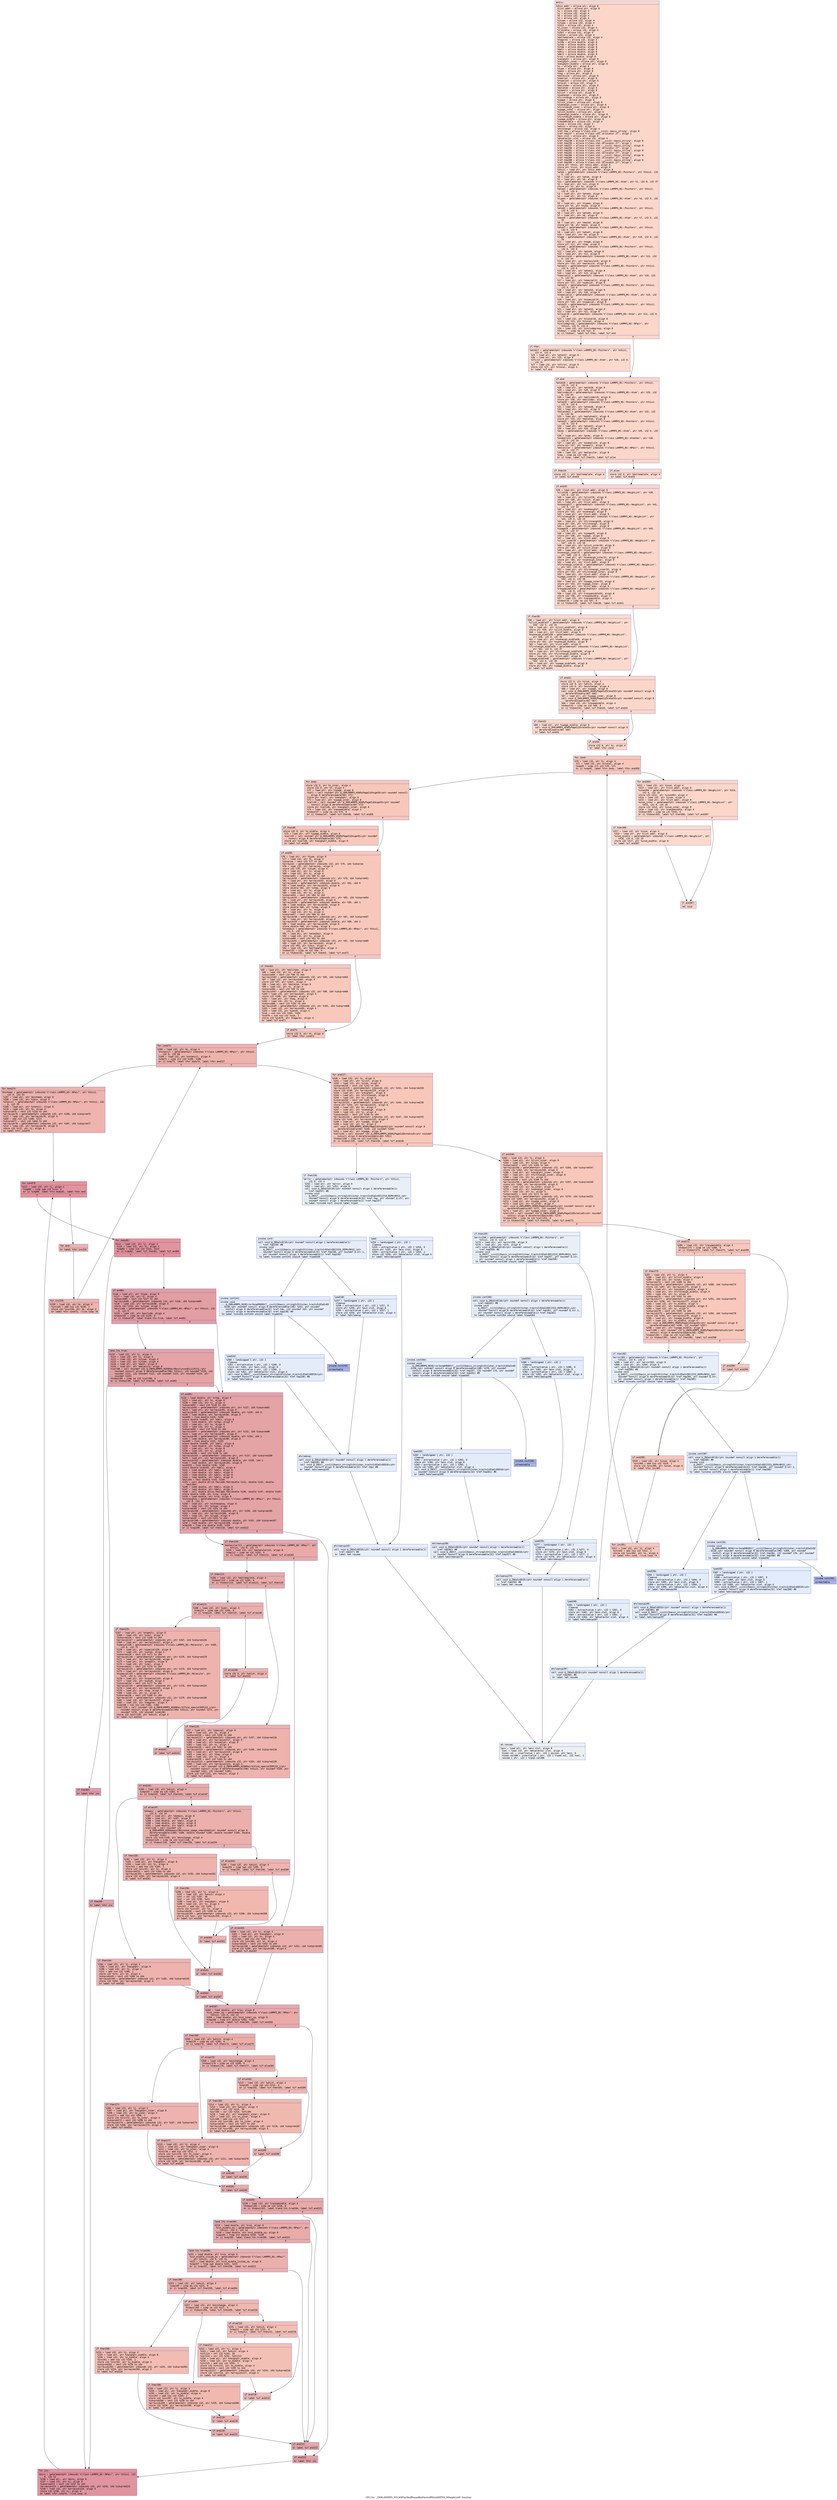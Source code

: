 digraph "CFG for '_ZN9LAMMPS_NS24NPairHalfRespaBinNewtoff5buildEPNS_9NeighListE' function" {
	label="CFG for '_ZN9LAMMPS_NS24NPairHalfRespaBinNewtoff5buildEPNS_9NeighListE' function";

	Node0x55ad5bad3c50 [shape=record,color="#3d50c3ff", style=filled, fillcolor="#f6a38570" fontname="Courier",label="{entry:\l|  %this.addr = alloca ptr, align 8\l  %list.addr = alloca ptr, align 8\l  %i = alloca i32, align 4\l  %j = alloca i32, align 4\l  %k = alloca i32, align 4\l  %n = alloca i32, align 4\l  %itype = alloca i32, align 4\l  %jtype = alloca i32, align 4\l  %ibin = alloca i32, align 4\l  %n_inner = alloca i32, align 4\l  %n_middle = alloca i32, align 4\l  %imol = alloca i32, align 4\l  %iatom = alloca i32, align 4\l  %moltemplate = alloca i32, align 4\l  %tagprev = alloca i32, align 4\l  %xtmp = alloca double, align 8\l  %ytmp = alloca double, align 8\l  %ztmp = alloca double, align 8\l  %delx = alloca double, align 8\l  %dely = alloca double, align 8\l  %delz = alloca double, align 8\l  %rsq = alloca double, align 8\l  %neighptr = alloca ptr, align 8\l  %neighptr_inner = alloca ptr, align 8\l  %neighptr_middle = alloca ptr, align 8\l  %x = alloca ptr, align 8\l  %type = alloca ptr, align 8\l  %mask = alloca ptr, align 8\l  %tag = alloca ptr, align 8\l  %molecule = alloca ptr, align 8\l  %special = alloca ptr, align 8\l  %nspecial = alloca ptr, align 8\l  %nlocal = alloca i32, align 4\l  %molindex = alloca ptr, align 8\l  %molatom = alloca ptr, align 8\l  %onemols = alloca ptr, align 8\l  %ilist = alloca ptr, align 8\l  %numneigh = alloca ptr, align 8\l  %firstneigh = alloca ptr, align 8\l  %ipage = alloca ptr, align 8\l  %ilist_inner = alloca ptr, align 8\l  %numneigh_inner = alloca ptr, align 8\l  %firstneigh_inner = alloca ptr, align 8\l  %ipage_inner = alloca ptr, align 8\l  %ilist_middle = alloca ptr, align 8\l  %numneigh_middle = alloca ptr, align 8\l  %firstneigh_middle = alloca ptr, align 8\l  %ipage_middle = alloca ptr, align 8\l  %respamiddle = alloca i32, align 4\l  %inum = alloca i32, align 4\l  %which = alloca i32, align 4\l  %minchange = alloca i32, align 4\l  %ref.tmp = alloca %\"class.std::__cxx11::basic_string\", align 8\l  %ref.tmp237 = alloca %\"class.std::allocator.27\", align 1\l  %exn.slot = alloca ptr, align 8\l  %ehselector.slot = alloca i32, align 4\l  %ref.tmp238 = alloca %\"class.std::__cxx11::basic_string\", align 8\l  %ref.tmp239 = alloca %\"class.std::allocator.27\", align 1\l  %ref.tmp257 = alloca %\"class.std::__cxx11::basic_string\", align 8\l  %ref.tmp258 = alloca %\"class.std::allocator.27\", align 1\l  %ref.tmp261 = alloca %\"class.std::__cxx11::basic_string\", align 8\l  %ref.tmp262 = alloca %\"class.std::allocator.27\", align 1\l  %ref.tmp284 = alloca %\"class.std::__cxx11::basic_string\", align 8\l  %ref.tmp285 = alloca %\"class.std::allocator.27\", align 1\l  %ref.tmp288 = alloca %\"class.std::__cxx11::basic_string\", align 8\l  %ref.tmp289 = alloca %\"class.std::allocator.27\", align 1\l  store ptr %this, ptr %this.addr, align 8\l  store ptr %list, ptr %list.addr, align 8\l  %this1 = load ptr, ptr %this.addr, align 8\l  %atom = getelementptr inbounds %\"class.LAMMPS_NS::Pointers\", ptr %this1, i32\l... 0, i32 6\l  %0 = load ptr, ptr %atom, align 8\l  %1 = load ptr, ptr %0, align 8\l  %x2 = getelementptr inbounds %\"class.LAMMPS_NS::Atom\", ptr %1, i32 0, i32 37\l  %2 = load ptr, ptr %x2, align 8\l  store ptr %2, ptr %x, align 8\l  %atom3 = getelementptr inbounds %\"class.LAMMPS_NS::Pointers\", ptr %this1,\l... i32 0, i32 6\l  %3 = load ptr, ptr %atom3, align 8\l  %4 = load ptr, ptr %3, align 8\l  %type4 = getelementptr inbounds %\"class.LAMMPS_NS::Atom\", ptr %4, i32 0, i32\l... 34\l  %5 = load ptr, ptr %type4, align 8\l  store ptr %5, ptr %type, align 8\l  %atom5 = getelementptr inbounds %\"class.LAMMPS_NS::Pointers\", ptr %this1,\l... i32 0, i32 6\l  %6 = load ptr, ptr %atom5, align 8\l  %7 = load ptr, ptr %6, align 8\l  %mask6 = getelementptr inbounds %\"class.LAMMPS_NS::Atom\", ptr %7, i32 0, i32\l... 35\l  %8 = load ptr, ptr %mask6, align 8\l  store ptr %8, ptr %mask, align 8\l  %atom7 = getelementptr inbounds %\"class.LAMMPS_NS::Pointers\", ptr %this1,\l... i32 0, i32 6\l  %9 = load ptr, ptr %atom7, align 8\l  %10 = load ptr, ptr %9, align 8\l  %tag8 = getelementptr inbounds %\"class.LAMMPS_NS::Atom\", ptr %10, i32 0, i32\l... 33\l  %11 = load ptr, ptr %tag8, align 8\l  store ptr %11, ptr %tag, align 8\l  %atom9 = getelementptr inbounds %\"class.LAMMPS_NS::Pointers\", ptr %this1,\l... i32 0, i32 6\l  %12 = load ptr, ptr %atom9, align 8\l  %13 = load ptr, ptr %12, align 8\l  %molecule10 = getelementptr inbounds %\"class.LAMMPS_NS::Atom\", ptr %13, i32\l... 0, i32 54\l  %14 = load ptr, ptr %molecule10, align 8\l  store ptr %14, ptr %molecule, align 8\l  %atom11 = getelementptr inbounds %\"class.LAMMPS_NS::Pointers\", ptr %this1,\l... i32 0, i32 6\l  %15 = load ptr, ptr %atom11, align 8\l  %16 = load ptr, ptr %15, align 8\l  %special12 = getelementptr inbounds %\"class.LAMMPS_NS::Atom\", ptr %16, i32\l... 0, i32 58\l  %17 = load ptr, ptr %special12, align 8\l  store ptr %17, ptr %special, align 8\l  %atom13 = getelementptr inbounds %\"class.LAMMPS_NS::Pointers\", ptr %this1,\l... i32 0, i32 6\l  %18 = load ptr, ptr %atom13, align 8\l  %19 = load ptr, ptr %18, align 8\l  %nspecial14 = getelementptr inbounds %\"class.LAMMPS_NS::Atom\", ptr %19, i32\l... 0, i32 57\l  %20 = load ptr, ptr %nspecial14, align 8\l  store ptr %20, ptr %nspecial, align 8\l  %atom15 = getelementptr inbounds %\"class.LAMMPS_NS::Pointers\", ptr %this1,\l... i32 0, i32 6\l  %21 = load ptr, ptr %atom15, align 8\l  %22 = load ptr, ptr %21, align 8\l  %nlocal16 = getelementptr inbounds %\"class.LAMMPS_NS::Atom\", ptr %22, i32 0,\l... i32 4\l  %23 = load i32, ptr %nlocal16, align 8\l  store i32 %23, ptr %nlocal, align 4\l  %includegroup = getelementptr inbounds %\"class.LAMMPS_NS::NPair\", ptr\l... %this1, i32 0, i32 8\l  %24 = load i32, ptr %includegroup, align 8\l  %tobool = icmp ne i32 %24, 0\l  br i1 %tobool, label %if.then, label %if.end\l|{<s0>T|<s1>F}}"];
	Node0x55ad5bad3c50:s0 -> Node0x55ad5badab00[tooltip="entry -> if.then\nProbability 62.50%" ];
	Node0x55ad5bad3c50:s1 -> Node0x55ad5badab70[tooltip="entry -> if.end\nProbability 37.50%" ];
	Node0x55ad5badab00 [shape=record,color="#3d50c3ff", style=filled, fillcolor="#f7ac8e70" fontname="Courier",label="{if.then:\l|  %atom17 = getelementptr inbounds %\"class.LAMMPS_NS::Pointers\", ptr %this1,\l... i32 0, i32 6\l  %25 = load ptr, ptr %atom17, align 8\l  %26 = load ptr, ptr %25, align 8\l  %nfirst = getelementptr inbounds %\"class.LAMMPS_NS::Atom\", ptr %26, i32 0,\l... i32 31\l  %27 = load i32, ptr %nfirst, align 8\l  store i32 %27, ptr %nlocal, align 4\l  br label %if.end\l}"];
	Node0x55ad5badab00 -> Node0x55ad5badab70[tooltip="if.then -> if.end\nProbability 100.00%" ];
	Node0x55ad5badab70 [shape=record,color="#3d50c3ff", style=filled, fillcolor="#f6a38570" fontname="Courier",label="{if.end:\l|  %atom18 = getelementptr inbounds %\"class.LAMMPS_NS::Pointers\", ptr %this1,\l... i32 0, i32 6\l  %28 = load ptr, ptr %atom18, align 8\l  %29 = load ptr, ptr %28, align 8\l  %molindex19 = getelementptr inbounds %\"class.LAMMPS_NS::Atom\", ptr %29, i32\l... 0, i32 55\l  %30 = load ptr, ptr %molindex19, align 8\l  store ptr %30, ptr %molindex, align 8\l  %atom20 = getelementptr inbounds %\"class.LAMMPS_NS::Pointers\", ptr %this1,\l... i32 0, i32 6\l  %31 = load ptr, ptr %atom20, align 8\l  %32 = load ptr, ptr %31, align 8\l  %molatom21 = getelementptr inbounds %\"class.LAMMPS_NS::Atom\", ptr %32, i32\l... 0, i32 56\l  %33 = load ptr, ptr %molatom21, align 8\l  store ptr %33, ptr %molatom, align 8\l  %atom22 = getelementptr inbounds %\"class.LAMMPS_NS::Pointers\", ptr %this1,\l... i32 0, i32 6\l  %34 = load ptr, ptr %atom22, align 8\l  %35 = load ptr, ptr %34, align 8\l  %avec = getelementptr inbounds %\"class.LAMMPS_NS::Atom\", ptr %35, i32 0, i32\l... 2\l  %36 = load ptr, ptr %avec, align 8\l  %onemols23 = getelementptr inbounds %\"class.LAMMPS_NS::AtomVec\", ptr %36,\l... i32 0, i32 24\l  %37 = load ptr, ptr %onemols23, align 8\l  store ptr %37, ptr %onemols, align 8\l  %molecular = getelementptr inbounds %\"class.LAMMPS_NS::NPair\", ptr %this1,\l... i32 0, i32 77\l  %38 = load i32, ptr %molecular, align 8\l  %cmp = icmp eq i32 %38, 2\l  br i1 %cmp, label %if.then24, label %if.else\l|{<s0>T|<s1>F}}"];
	Node0x55ad5badab70:s0 -> Node0x55ad5badcba0[tooltip="if.end -> if.then24\nProbability 50.00%" ];
	Node0x55ad5badab70:s1 -> Node0x55ad5badcbf0[tooltip="if.end -> if.else\nProbability 50.00%" ];
	Node0x55ad5badcba0 [shape=record,color="#3d50c3ff", style=filled, fillcolor="#f7ac8e70" fontname="Courier",label="{if.then24:\l|  store i32 1, ptr %moltemplate, align 4\l  br label %if.end25\l}"];
	Node0x55ad5badcba0 -> Node0x55ad5badcdb0[tooltip="if.then24 -> if.end25\nProbability 100.00%" ];
	Node0x55ad5badcbf0 [shape=record,color="#3d50c3ff", style=filled, fillcolor="#f7ac8e70" fontname="Courier",label="{if.else:\l|  store i32 0, ptr %moltemplate, align 4\l  br label %if.end25\l}"];
	Node0x55ad5badcbf0 -> Node0x55ad5badcdb0[tooltip="if.else -> if.end25\nProbability 100.00%" ];
	Node0x55ad5badcdb0 [shape=record,color="#3d50c3ff", style=filled, fillcolor="#f6a38570" fontname="Courier",label="{if.end25:\l|  %39 = load ptr, ptr %list.addr, align 8\l  %ilist26 = getelementptr inbounds %\"class.LAMMPS_NS::NeighList\", ptr %39,\l... i32 0, i32 21\l  %40 = load ptr, ptr %ilist26, align 8\l  store ptr %40, ptr %ilist, align 8\l  %41 = load ptr, ptr %list.addr, align 8\l  %numneigh27 = getelementptr inbounds %\"class.LAMMPS_NS::NeighList\", ptr %41,\l... i32 0, i32 22\l  %42 = load ptr, ptr %numneigh27, align 8\l  store ptr %42, ptr %numneigh, align 8\l  %43 = load ptr, ptr %list.addr, align 8\l  %firstneigh28 = getelementptr inbounds %\"class.LAMMPS_NS::NeighList\", ptr\l... %43, i32 0, i32 23\l  %44 = load ptr, ptr %firstneigh28, align 8\l  store ptr %44, ptr %firstneigh, align 8\l  %45 = load ptr, ptr %list.addr, align 8\l  %ipage29 = getelementptr inbounds %\"class.LAMMPS_NS::NeighList\", ptr %45,\l... i32 0, i32 27\l  %46 = load ptr, ptr %ipage29, align 8\l  store ptr %46, ptr %ipage, align 8\l  %47 = load ptr, ptr %list.addr, align 8\l  %ilist_inner30 = getelementptr inbounds %\"class.LAMMPS_NS::NeighList\", ptr\l... %47, i32 0, i32 30\l  %48 = load ptr, ptr %ilist_inner30, align 8\l  store ptr %48, ptr %ilist_inner, align 8\l  %49 = load ptr, ptr %list.addr, align 8\l  %numneigh_inner31 = getelementptr inbounds %\"class.LAMMPS_NS::NeighList\",\l... ptr %49, i32 0, i32 31\l  %50 = load ptr, ptr %numneigh_inner31, align 8\l  store ptr %50, ptr %numneigh_inner, align 8\l  %51 = load ptr, ptr %list.addr, align 8\l  %firstneigh_inner32 = getelementptr inbounds %\"class.LAMMPS_NS::NeighList\",\l... ptr %51, i32 0, i32 32\l  %52 = load ptr, ptr %firstneigh_inner32, align 8\l  store ptr %52, ptr %firstneigh_inner, align 8\l  %53 = load ptr, ptr %list.addr, align 8\l  %ipage_inner33 = getelementptr inbounds %\"class.LAMMPS_NS::NeighList\", ptr\l... %53, i32 0, i32 38\l  %54 = load ptr, ptr %ipage_inner33, align 8\l  store ptr %54, ptr %ipage_inner, align 8\l  %55 = load ptr, ptr %list.addr, align 8\l  %respamiddle34 = getelementptr inbounds %\"class.LAMMPS_NS::NeighList\", ptr\l... %55, i32 0, i32 12\l  %56 = load i32, ptr %respamiddle34, align 8\l  store i32 %56, ptr %respamiddle, align 4\l  %57 = load i32, ptr %respamiddle, align 4\l  %tobool35 = icmp ne i32 %57, 0\l  br i1 %tobool35, label %if.then36, label %if.end41\l|{<s0>T|<s1>F}}"];
	Node0x55ad5badcdb0:s0 -> Node0x55ad5badf1a0[tooltip="if.end25 -> if.then36\nProbability 62.50%" ];
	Node0x55ad5badcdb0:s1 -> Node0x55ad5badf220[tooltip="if.end25 -> if.end41\nProbability 37.50%" ];
	Node0x55ad5badf1a0 [shape=record,color="#3d50c3ff", style=filled, fillcolor="#f7ac8e70" fontname="Courier",label="{if.then36:\l|  %58 = load ptr, ptr %list.addr, align 8\l  %ilist_middle37 = getelementptr inbounds %\"class.LAMMPS_NS::NeighList\", ptr\l... %58, i32 0, i32 35\l  %59 = load ptr, ptr %ilist_middle37, align 8\l  store ptr %59, ptr %ilist_middle, align 8\l  %60 = load ptr, ptr %list.addr, align 8\l  %numneigh_middle38 = getelementptr inbounds %\"class.LAMMPS_NS::NeighList\",\l... ptr %60, i32 0, i32 36\l  %61 = load ptr, ptr %numneigh_middle38, align 8\l  store ptr %61, ptr %numneigh_middle, align 8\l  %62 = load ptr, ptr %list.addr, align 8\l  %firstneigh_middle39 = getelementptr inbounds %\"class.LAMMPS_NS::NeighList\",\l... ptr %62, i32 0, i32 37\l  %63 = load ptr, ptr %firstneigh_middle39, align 8\l  store ptr %63, ptr %firstneigh_middle, align 8\l  %64 = load ptr, ptr %list.addr, align 8\l  %ipage_middle40 = getelementptr inbounds %\"class.LAMMPS_NS::NeighList\", ptr\l... %64, i32 0, i32 39\l  %65 = load ptr, ptr %ipage_middle40, align 8\l  store ptr %65, ptr %ipage_middle, align 8\l  br label %if.end41\l}"];
	Node0x55ad5badf1a0 -> Node0x55ad5badf220[tooltip="if.then36 -> if.end41\nProbability 100.00%" ];
	Node0x55ad5badf220 [shape=record,color="#3d50c3ff", style=filled, fillcolor="#f6a38570" fontname="Courier",label="{if.end41:\l|  store i32 0, ptr %inum, align 4\l  store i32 0, ptr %which, align 4\l  store i32 0, ptr %minchange, align 4\l  %66 = load ptr, ptr %ipage, align 8\l  call void @_ZN9LAMMPS_NS6MyPageIiE5resetEv(ptr noundef nonnull align 8\l... dereferenceable(60) %66)\l  %67 = load ptr, ptr %ipage_inner, align 8\l  call void @_ZN9LAMMPS_NS6MyPageIiE5resetEv(ptr noundef nonnull align 8\l... dereferenceable(60) %67)\l  %68 = load i32, ptr %respamiddle, align 4\l  %tobool42 = icmp ne i32 %68, 0\l  br i1 %tobool42, label %if.then43, label %if.end44\l|{<s0>T|<s1>F}}"];
	Node0x55ad5badf220:s0 -> Node0x55ad5bae0530[tooltip="if.end41 -> if.then43\nProbability 62.50%" ];
	Node0x55ad5badf220:s1 -> Node0x55ad5bae05e0[tooltip="if.end41 -> if.end44\nProbability 37.50%" ];
	Node0x55ad5bae0530 [shape=record,color="#3d50c3ff", style=filled, fillcolor="#f7ac8e70" fontname="Courier",label="{if.then43:\l|  %69 = load ptr, ptr %ipage_middle, align 8\l  call void @_ZN9LAMMPS_NS6MyPageIiE5resetEv(ptr noundef nonnull align 8\l... dereferenceable(60) %69)\l  br label %if.end44\l}"];
	Node0x55ad5bae0530 -> Node0x55ad5bae05e0[tooltip="if.then43 -> if.end44\nProbability 100.00%" ];
	Node0x55ad5bae05e0 [shape=record,color="#3d50c3ff", style=filled, fillcolor="#f6a38570" fontname="Courier",label="{if.end44:\l|  store i32 0, ptr %i, align 4\l  br label %for.cond\l}"];
	Node0x55ad5bae05e0 -> Node0x55ad5bae0a50[tooltip="if.end44 -> for.cond\nProbability 100.00%" ];
	Node0x55ad5bae0a50 [shape=record,color="#3d50c3ff", style=filled, fillcolor="#ec7f6370" fontname="Courier",label="{for.cond:\l|  %70 = load i32, ptr %i, align 4\l  %71 = load i32, ptr %nlocal, align 4\l  %cmp45 = icmp slt i32 %70, %71\l  br i1 %cmp45, label %for.body, label %for.end303\l|{<s0>T|<s1>F}}"];
	Node0x55ad5bae0a50:s0 -> Node0x55ad5bae0ca0[tooltip="for.cond -> for.body\nProbability 96.88%" ];
	Node0x55ad5bae0a50:s1 -> Node0x55ad5bae0cf0[tooltip="for.cond -> for.end303\nProbability 3.12%" ];
	Node0x55ad5bae0ca0 [shape=record,color="#3d50c3ff", style=filled, fillcolor="#ec7f6370" fontname="Courier",label="{for.body:\l|  store i32 0, ptr %n_inner, align 4\l  store i32 0, ptr %n, align 4\l  %72 = load ptr, ptr %ipage, align 8\l  %call = call noundef ptr @_ZN9LAMMPS_NS6MyPageIiE4vgetEv(ptr noundef nonnull\l... align 8 dereferenceable(60) %72)\l  store ptr %call, ptr %neighptr, align 8\l  %73 = load ptr, ptr %ipage_inner, align 8\l  %call46 = call noundef ptr @_ZN9LAMMPS_NS6MyPageIiE4vgetEv(ptr noundef\l... nonnull align 8 dereferenceable(60) %73)\l  store ptr %call46, ptr %neighptr_inner, align 8\l  %74 = load i32, ptr %respamiddle, align 4\l  %tobool47 = icmp ne i32 %74, 0\l  br i1 %tobool47, label %if.then48, label %if.end50\l|{<s0>T|<s1>F}}"];
	Node0x55ad5bae0ca0:s0 -> Node0x55ad5bae15e0[tooltip="for.body -> if.then48\nProbability 62.50%" ];
	Node0x55ad5bae0ca0:s1 -> Node0x55ad5bae1690[tooltip="for.body -> if.end50\nProbability 37.50%" ];
	Node0x55ad5bae15e0 [shape=record,color="#3d50c3ff", style=filled, fillcolor="#ed836670" fontname="Courier",label="{if.then48:\l|  store i32 0, ptr %n_middle, align 4\l  %75 = load ptr, ptr %ipage_middle, align 8\l  %call49 = call noundef ptr @_ZN9LAMMPS_NS6MyPageIiE4vgetEv(ptr noundef\l... nonnull align 8 dereferenceable(60) %75)\l  store ptr %call49, ptr %neighptr_middle, align 8\l  br label %if.end50\l}"];
	Node0x55ad5bae15e0 -> Node0x55ad5bae1690[tooltip="if.then48 -> if.end50\nProbability 100.00%" ];
	Node0x55ad5bae1690 [shape=record,color="#3d50c3ff", style=filled, fillcolor="#ec7f6370" fontname="Courier",label="{if.end50:\l|  %76 = load ptr, ptr %type, align 8\l  %77 = load i32, ptr %i, align 4\l  %idxprom = sext i32 %77 to i64\l  %arrayidx = getelementptr inbounds i32, ptr %76, i64 %idxprom\l  %78 = load i32, ptr %arrayidx, align 4\l  store i32 %78, ptr %itype, align 4\l  %79 = load ptr, ptr %x, align 8\l  %80 = load i32, ptr %i, align 4\l  %idxprom51 = sext i32 %80 to i64\l  %arrayidx52 = getelementptr inbounds ptr, ptr %79, i64 %idxprom51\l  %81 = load ptr, ptr %arrayidx52, align 8\l  %arrayidx53 = getelementptr inbounds double, ptr %81, i64 0\l  %82 = load double, ptr %arrayidx53, align 8\l  store double %82, ptr %xtmp, align 8\l  %83 = load ptr, ptr %x, align 8\l  %84 = load i32, ptr %i, align 4\l  %idxprom54 = sext i32 %84 to i64\l  %arrayidx55 = getelementptr inbounds ptr, ptr %83, i64 %idxprom54\l  %85 = load ptr, ptr %arrayidx55, align 8\l  %arrayidx56 = getelementptr inbounds double, ptr %85, i64 1\l  %86 = load double, ptr %arrayidx56, align 8\l  store double %86, ptr %ytmp, align 8\l  %87 = load ptr, ptr %x, align 8\l  %88 = load i32, ptr %i, align 4\l  %idxprom57 = sext i32 %88 to i64\l  %arrayidx58 = getelementptr inbounds ptr, ptr %87, i64 %idxprom57\l  %89 = load ptr, ptr %arrayidx58, align 8\l  %arrayidx59 = getelementptr inbounds double, ptr %89, i64 2\l  %90 = load double, ptr %arrayidx59, align 8\l  store double %90, ptr %ztmp, align 8\l  %atom2bin = getelementptr inbounds %\"class.LAMMPS_NS::NPair\", ptr %this1,\l... i32 0, i32 51\l  %91 = load ptr, ptr %atom2bin, align 8\l  %92 = load i32, ptr %i, align 4\l  %idxprom60 = sext i32 %92 to i64\l  %arrayidx61 = getelementptr inbounds i32, ptr %91, i64 %idxprom60\l  %93 = load i32, ptr %arrayidx61, align 4\l  store i32 %93, ptr %ibin, align 4\l  %94 = load i32, ptr %moltemplate, align 4\l  %tobool62 = icmp ne i32 %94, 0\l  br i1 %tobool62, label %if.then63, label %if.end71\l|{<s0>T|<s1>F}}"];
	Node0x55ad5bae1690:s0 -> Node0x55ad5bae33d0[tooltip="if.end50 -> if.then63\nProbability 62.50%" ];
	Node0x55ad5bae1690:s1 -> Node0x55ad5bae3450[tooltip="if.end50 -> if.end71\nProbability 37.50%" ];
	Node0x55ad5bae33d0 [shape=record,color="#3d50c3ff", style=filled, fillcolor="#ed836670" fontname="Courier",label="{if.then63:\l|  %95 = load ptr, ptr %molindex, align 8\l  %96 = load i32, ptr %i, align 4\l  %idxprom64 = sext i32 %96 to i64\l  %arrayidx65 = getelementptr inbounds i32, ptr %95, i64 %idxprom64\l  %97 = load i32, ptr %arrayidx65, align 4\l  store i32 %97, ptr %imol, align 4\l  %98 = load ptr, ptr %molatom, align 8\l  %99 = load i32, ptr %i, align 4\l  %idxprom66 = sext i32 %99 to i64\l  %arrayidx67 = getelementptr inbounds i32, ptr %98, i64 %idxprom66\l  %100 = load i32, ptr %arrayidx67, align 4\l  store i32 %100, ptr %iatom, align 4\l  %101 = load ptr, ptr %tag, align 8\l  %102 = load i32, ptr %i, align 4\l  %idxprom68 = sext i32 %102 to i64\l  %arrayidx69 = getelementptr inbounds i32, ptr %101, i64 %idxprom68\l  %103 = load i32, ptr %arrayidx69, align 4\l  %104 = load i32, ptr %iatom, align 4\l  %sub = sub nsw i32 %103, %104\l  %sub70 = sub nsw i32 %sub, 1\l  store i32 %sub70, ptr %tagprev, align 4\l  br label %if.end71\l}"];
	Node0x55ad5bae33d0 -> Node0x55ad5bae3450[tooltip="if.then63 -> if.end71\nProbability 100.00%" ];
	Node0x55ad5bae3450 [shape=record,color="#3d50c3ff", style=filled, fillcolor="#ec7f6370" fontname="Courier",label="{if.end71:\l|  store i32 0, ptr %k, align 4\l  br label %for.cond72\l}"];
	Node0x55ad5bae3450 -> Node0x55ad5bae4b20[tooltip="if.end71 -> for.cond72\nProbability 100.00%" ];
	Node0x55ad5bae4b20 [shape=record,color="#3d50c3ff", style=filled, fillcolor="#d6524470" fontname="Courier",label="{for.cond72:\l|  %105 = load i32, ptr %k, align 4\l  %nstencil = getelementptr inbounds %\"class.LAMMPS_NS::NPair\", ptr %this1,\l... i32 0, i32 68\l  %106 = load i32, ptr %nstencil, align 8\l  %cmp73 = icmp slt i32 %105, %106\l  br i1 %cmp73, label %for.body74, label %for.end227\l|{<s0>T|<s1>F}}"];
	Node0x55ad5bae4b20:s0 -> Node0x55ad5bae4ee0[tooltip="for.cond72 -> for.body74\nProbability 96.88%" ];
	Node0x55ad5bae4b20:s1 -> Node0x55ad5bae4f60[tooltip="for.cond72 -> for.end227\nProbability 3.12%" ];
	Node0x55ad5bae4ee0 [shape=record,color="#3d50c3ff", style=filled, fillcolor="#d6524470" fontname="Courier",label="{for.body74:\l|  %binhead = getelementptr inbounds %\"class.LAMMPS_NS::NPair\", ptr %this1,\l... i32 0, i32 53\l  %107 = load ptr, ptr %binhead, align 8\l  %108 = load i32, ptr %ibin, align 4\l  %stencil = getelementptr inbounds %\"class.LAMMPS_NS::NPair\", ptr %this1, i32\l... 0, i32 70\l  %109 = load ptr, ptr %stencil, align 8\l  %110 = load i32, ptr %k, align 4\l  %idxprom75 = sext i32 %110 to i64\l  %arrayidx76 = getelementptr inbounds i32, ptr %109, i64 %idxprom75\l  %111 = load i32, ptr %arrayidx76, align 4\l  %add = add nsw i32 %108, %111\l  %idxprom77 = sext i32 %add to i64\l  %arrayidx78 = getelementptr inbounds i32, ptr %107, i64 %idxprom77\l  %112 = load i32, ptr %arrayidx78, align 4\l  store i32 %112, ptr %j, align 4\l  br label %for.cond79\l}"];
	Node0x55ad5bae4ee0 -> Node0x55ad5bae59e0[tooltip="for.body74 -> for.cond79\nProbability 100.00%" ];
	Node0x55ad5bae59e0 [shape=record,color="#b70d28ff", style=filled, fillcolor="#b70d2870" fontname="Courier",label="{for.cond79:\l|  %113 = load i32, ptr %j, align 4\l  %cmp80 = icmp sge i32 %113, 0\l  br i1 %cmp80, label %for.body81, label %for.end\l|{<s0>T|<s1>F}}"];
	Node0x55ad5bae59e0:s0 -> Node0x55ad5bae5c00[tooltip="for.cond79 -> for.body81\nProbability 96.88%" ];
	Node0x55ad5bae59e0:s1 -> Node0x55ad5bae5c80[tooltip="for.cond79 -> for.end\nProbability 3.12%" ];
	Node0x55ad5bae5c00 [shape=record,color="#b70d28ff", style=filled, fillcolor="#b70d2870" fontname="Courier",label="{for.body81:\l|  %114 = load i32, ptr %j, align 4\l  %115 = load i32, ptr %i, align 4\l  %cmp82 = icmp sle i32 %114, %115\l  br i1 %cmp82, label %if.then83, label %if.end84\l|{<s0>T|<s1>F}}"];
	Node0x55ad5bae5c00:s0 -> Node0x55ad5bad91d0[tooltip="for.body81 -> if.then83\nProbability 50.00%" ];
	Node0x55ad5bae5c00:s1 -> Node0x55ad5bad9250[tooltip="for.body81 -> if.end84\nProbability 50.00%" ];
	Node0x55ad5bad91d0 [shape=record,color="#3d50c3ff", style=filled, fillcolor="#be242e70" fontname="Courier",label="{if.then83:\l|  br label %for.inc\l}"];
	Node0x55ad5bad91d0 -> Node0x55ad5bad93e0[tooltip="if.then83 -> for.inc\nProbability 100.00%" ];
	Node0x55ad5bad9250 [shape=record,color="#3d50c3ff", style=filled, fillcolor="#be242e70" fontname="Courier",label="{if.end84:\l|  %116 = load ptr, ptr %type, align 8\l  %117 = load i32, ptr %j, align 4\l  %idxprom85 = sext i32 %117 to i64\l  %arrayidx86 = getelementptr inbounds i32, ptr %116, i64 %idxprom85\l  %118 = load i32, ptr %arrayidx86, align 4\l  store i32 %118, ptr %jtype, align 4\l  %exclude = getelementptr inbounds %\"class.LAMMPS_NS::NPair\", ptr %this1, i32\l... 0, i32 9\l  %119 = load i32, ptr %exclude, align 4\l  %tobool87 = icmp ne i32 %119, 0\l  br i1 %tobool87, label %land.lhs.true, label %if.end91\l|{<s0>T|<s1>F}}"];
	Node0x55ad5bad9250:s0 -> Node0x55ad5bad9aa0[tooltip="if.end84 -> land.lhs.true\nProbability 62.50%" ];
	Node0x55ad5bad9250:s1 -> Node0x55ad5bad9b20[tooltip="if.end84 -> if.end91\nProbability 37.50%" ];
	Node0x55ad5bad9aa0 [shape=record,color="#3d50c3ff", style=filled, fillcolor="#c32e3170" fontname="Courier",label="{land.lhs.true:\l|  %120 = load i32, ptr %i, align 4\l  %121 = load i32, ptr %j, align 4\l  %122 = load i32, ptr %itype, align 4\l  %123 = load i32, ptr %jtype, align 4\l  %124 = load ptr, ptr %mask, align 8\l  %125 = load ptr, ptr %molecule, align 8\l  %call88 = call noundef i32 @_ZNK9LAMMPS_NS5NPair9exclusionEiiiiPiS1_(ptr\l... noundef nonnull align 8 dereferenceable(708) %this1, i32 noundef %120, i32\l... noundef %121, i32 noundef %122, i32 noundef %123, ptr noundef %124, ptr\l... noundef %125)\l  %tobool89 = icmp ne i32 %call88, 0\l  br i1 %tobool89, label %if.then90, label %if.end91\l|{<s0>T|<s1>F}}"];
	Node0x55ad5bad9aa0:s0 -> Node0x55ad5bae80c0[tooltip="land.lhs.true -> if.then90\nProbability 62.50%" ];
	Node0x55ad5bad9aa0:s1 -> Node0x55ad5bad9b20[tooltip="land.lhs.true -> if.end91\nProbability 37.50%" ];
	Node0x55ad5bae80c0 [shape=record,color="#3d50c3ff", style=filled, fillcolor="#c5333470" fontname="Courier",label="{if.then90:\l|  br label %for.inc\l}"];
	Node0x55ad5bae80c0 -> Node0x55ad5bad93e0[tooltip="if.then90 -> for.inc\nProbability 100.00%" ];
	Node0x55ad5bad9b20 [shape=record,color="#3d50c3ff", style=filled, fillcolor="#c32e3170" fontname="Courier",label="{if.end91:\l|  %126 = load double, ptr %xtmp, align 8\l  %127 = load ptr, ptr %x, align 8\l  %128 = load i32, ptr %j, align 4\l  %idxprom92 = sext i32 %128 to i64\l  %arrayidx93 = getelementptr inbounds ptr, ptr %127, i64 %idxprom92\l  %129 = load ptr, ptr %arrayidx93, align 8\l  %arrayidx94 = getelementptr inbounds double, ptr %129, i64 0\l  %130 = load double, ptr %arrayidx94, align 8\l  %sub95 = fsub double %126, %130\l  store double %sub95, ptr %delx, align 8\l  %131 = load double, ptr %ytmp, align 8\l  %132 = load ptr, ptr %x, align 8\l  %133 = load i32, ptr %j, align 4\l  %idxprom96 = sext i32 %133 to i64\l  %arrayidx97 = getelementptr inbounds ptr, ptr %132, i64 %idxprom96\l  %134 = load ptr, ptr %arrayidx97, align 8\l  %arrayidx98 = getelementptr inbounds double, ptr %134, i64 1\l  %135 = load double, ptr %arrayidx98, align 8\l  %sub99 = fsub double %131, %135\l  store double %sub99, ptr %dely, align 8\l  %136 = load double, ptr %ztmp, align 8\l  %137 = load ptr, ptr %x, align 8\l  %138 = load i32, ptr %j, align 4\l  %idxprom100 = sext i32 %138 to i64\l  %arrayidx101 = getelementptr inbounds ptr, ptr %137, i64 %idxprom100\l  %139 = load ptr, ptr %arrayidx101, align 8\l  %arrayidx102 = getelementptr inbounds double, ptr %139, i64 2\l  %140 = load double, ptr %arrayidx102, align 8\l  %sub103 = fsub double %136, %140\l  store double %sub103, ptr %delz, align 8\l  %141 = load double, ptr %delx, align 8\l  %142 = load double, ptr %delx, align 8\l  %143 = load double, ptr %dely, align 8\l  %144 = load double, ptr %dely, align 8\l  %mul104 = fmul double %143, %144\l  %145 = call double @llvm.fmuladd.f64(double %141, double %142, double\l... %mul104)\l  %146 = load double, ptr %delz, align 8\l  %147 = load double, ptr %delz, align 8\l  %148 = call double @llvm.fmuladd.f64(double %146, double %147, double %145)\l  store double %148, ptr %rsq, align 8\l  %149 = load double, ptr %rsq, align 8\l  %cutneighsq = getelementptr inbounds %\"class.LAMMPS_NS::NPair\", ptr %this1,\l... i32 0, i32 11\l  %150 = load ptr, ptr %cutneighsq, align 8\l  %151 = load i32, ptr %itype, align 4\l  %idxprom105 = sext i32 %151 to i64\l  %arrayidx106 = getelementptr inbounds ptr, ptr %150, i64 %idxprom105\l  %152 = load ptr, ptr %arrayidx106, align 8\l  %153 = load i32, ptr %jtype, align 4\l  %idxprom107 = sext i32 %153 to i64\l  %arrayidx108 = getelementptr inbounds double, ptr %152, i64 %idxprom107\l  %154 = load double, ptr %arrayidx108, align 8\l  %cmp109 = fcmp ole double %149, %154\l  br i1 %cmp109, label %if.then110, label %if.end222\l|{<s0>T|<s1>F}}"];
	Node0x55ad5bad9b20:s0 -> Node0x55ad5baeae70[tooltip="if.end91 -> if.then110\nProbability 50.00%" ];
	Node0x55ad5bad9b20:s1 -> Node0x55ad5baeaef0[tooltip="if.end91 -> if.end222\nProbability 50.00%" ];
	Node0x55ad5baeae70 [shape=record,color="#3d50c3ff", style=filled, fillcolor="#ca3b3770" fontname="Courier",label="{if.then110:\l|  %molecular111 = getelementptr inbounds %\"class.LAMMPS_NS::NPair\", ptr\l... %this1, i32 0, i32 77\l  %155 = load i32, ptr %molecular111, align 8\l  %cmp112 = icmp ne i32 %155, 0\l  br i1 %cmp112, label %if.then113, label %if.else163\l|{<s0>T|<s1>F}}"];
	Node0x55ad5baeae70:s0 -> Node0x55ad5baeb280[tooltip="if.then110 -> if.then113\nProbability 62.50%" ];
	Node0x55ad5baeae70:s1 -> Node0x55ad5baeb300[tooltip="if.then110 -> if.else163\nProbability 37.50%" ];
	Node0x55ad5baeb280 [shape=record,color="#3d50c3ff", style=filled, fillcolor="#cc403a70" fontname="Courier",label="{if.then113:\l|  %156 = load i32, ptr %moltemplate, align 4\l  %tobool114 = icmp ne i32 %156, 0\l  br i1 %tobool114, label %if.else123, label %if.then115\l|{<s0>T|<s1>F}}"];
	Node0x55ad5baeb280:s0 -> Node0x55ad5baeb5d0[tooltip="if.then113 -> if.else123\nProbability 62.50%" ];
	Node0x55ad5baeb280:s1 -> Node0x55ad5baeb650[tooltip="if.then113 -> if.then115\nProbability 37.50%" ];
	Node0x55ad5baeb650 [shape=record,color="#3d50c3ff", style=filled, fillcolor="#d6524470" fontname="Courier",label="{if.then115:\l|  %157 = load ptr, ptr %special, align 8\l  %158 = load i32, ptr %i, align 4\l  %idxprom116 = sext i32 %158 to i64\l  %arrayidx117 = getelementptr inbounds ptr, ptr %157, i64 %idxprom116\l  %159 = load ptr, ptr %arrayidx117, align 8\l  %160 = load ptr, ptr %nspecial, align 8\l  %161 = load i32, ptr %i, align 4\l  %idxprom118 = sext i32 %161 to i64\l  %arrayidx119 = getelementptr inbounds ptr, ptr %160, i64 %idxprom118\l  %162 = load ptr, ptr %arrayidx119, align 8\l  %163 = load ptr, ptr %tag, align 8\l  %164 = load i32, ptr %j, align 4\l  %idxprom120 = sext i32 %164 to i64\l  %arrayidx121 = getelementptr inbounds i32, ptr %163, i64 %idxprom120\l  %165 = load i32, ptr %arrayidx121, align 4\l  %call122 = call noundef i32 @_ZNK9LAMMPS_NS5NPair12find_specialEPKiS2_i(ptr\l... noundef nonnull align 8 dereferenceable(708) %this1, ptr noundef %159, ptr\l... noundef %162, i32 noundef %165)\l  store i32 %call122, ptr %which, align 4\l  br label %if.end142\l}"];
	Node0x55ad5baeb650 -> Node0x55ad5baec390[tooltip="if.then115 -> if.end142\nProbability 100.00%" ];
	Node0x55ad5baeb5d0 [shape=record,color="#3d50c3ff", style=filled, fillcolor="#d24b4070" fontname="Courier",label="{if.else123:\l|  %166 = load i32, ptr %imol, align 4\l  %cmp124 = icmp sge i32 %166, 0\l  br i1 %cmp124, label %if.then125, label %if.else140\l|{<s0>T|<s1>F}}"];
	Node0x55ad5baeb5d0:s0 -> Node0x55ad5baec5c0[tooltip="if.else123 -> if.then125\nProbability 50.00%" ];
	Node0x55ad5baeb5d0:s1 -> Node0x55ad5baec640[tooltip="if.else123 -> if.else140\nProbability 50.00%" ];
	Node0x55ad5baec5c0 [shape=record,color="#3d50c3ff", style=filled, fillcolor="#d6524470" fontname="Courier",label="{if.then125:\l|  %167 = load ptr, ptr %onemols, align 8\l  %168 = load i32, ptr %imol, align 4\l  %idxprom126 = sext i32 %168 to i64\l  %arrayidx127 = getelementptr inbounds ptr, ptr %167, i64 %idxprom126\l  %169 = load ptr, ptr %arrayidx127, align 8\l  %special128 = getelementptr inbounds %\"class.LAMMPS_NS::Molecule\", ptr %169,\l... i32 0, i32 75\l  %170 = load ptr, ptr %special128, align 8\l  %171 = load i32, ptr %iatom, align 4\l  %idxprom129 = sext i32 %171 to i64\l  %arrayidx130 = getelementptr inbounds ptr, ptr %170, i64 %idxprom129\l  %172 = load ptr, ptr %arrayidx130, align 8\l  %173 = load ptr, ptr %onemols, align 8\l  %174 = load i32, ptr %imol, align 4\l  %idxprom131 = sext i32 %174 to i64\l  %arrayidx132 = getelementptr inbounds ptr, ptr %173, i64 %idxprom131\l  %175 = load ptr, ptr %arrayidx132, align 8\l  %nspecial133 = getelementptr inbounds %\"class.LAMMPS_NS::Molecule\", ptr\l... %175, i32 0, i32 74\l  %176 = load ptr, ptr %nspecial133, align 8\l  %177 = load i32, ptr %iatom, align 4\l  %idxprom134 = sext i32 %177 to i64\l  %arrayidx135 = getelementptr inbounds ptr, ptr %176, i64 %idxprom134\l  %178 = load ptr, ptr %arrayidx135, align 8\l  %179 = load ptr, ptr %tag, align 8\l  %180 = load i32, ptr %j, align 4\l  %idxprom136 = sext i32 %180 to i64\l  %arrayidx137 = getelementptr inbounds i32, ptr %179, i64 %idxprom136\l  %181 = load i32, ptr %arrayidx137, align 4\l  %182 = load i32, ptr %tagprev, align 4\l  %sub138 = sub nsw i32 %181, %182\l  %call139 = call noundef i32 @_ZNK9LAMMPS_NS5NPair12find_specialEPKiS2_i(ptr\l... noundef nonnull align 8 dereferenceable(708) %this1, ptr noundef %172, ptr\l... noundef %178, i32 noundef %sub138)\l  store i32 %call139, ptr %which, align 4\l  br label %if.end141\l}"];
	Node0x55ad5baec5c0 -> Node0x55ad5baedc50[tooltip="if.then125 -> if.end141\nProbability 100.00%" ];
	Node0x55ad5baec640 [shape=record,color="#3d50c3ff", style=filled, fillcolor="#d6524470" fontname="Courier",label="{if.else140:\l|  store i32 0, ptr %which, align 4\l  br label %if.end141\l}"];
	Node0x55ad5baec640 -> Node0x55ad5baedc50[tooltip="if.else140 -> if.end141\nProbability 100.00%" ];
	Node0x55ad5baedc50 [shape=record,color="#3d50c3ff", style=filled, fillcolor="#d24b4070" fontname="Courier",label="{if.end141:\l|  br label %if.end142\l}"];
	Node0x55ad5baedc50 -> Node0x55ad5baec390[tooltip="if.end141 -> if.end142\nProbability 100.00%" ];
	Node0x55ad5baec390 [shape=record,color="#3d50c3ff", style=filled, fillcolor="#cc403a70" fontname="Courier",label="{if.end142:\l|  %183 = load i32, ptr %which, align 4\l  %cmp143 = icmp eq i32 %183, 0\l  br i1 %cmp143, label %if.then144, label %if.else147\l|{<s0>T|<s1>F}}"];
	Node0x55ad5baec390:s0 -> Node0x55ad5baedfa0[tooltip="if.end142 -> if.then144\nProbability 37.50%" ];
	Node0x55ad5baec390:s1 -> Node0x55ad5baee020[tooltip="if.end142 -> if.else147\nProbability 62.50%" ];
	Node0x55ad5baedfa0 [shape=record,color="#3d50c3ff", style=filled, fillcolor="#d6524470" fontname="Courier",label="{if.then144:\l|  %184 = load i32, ptr %j, align 4\l  %185 = load ptr, ptr %neighptr, align 8\l  %186 = load i32, ptr %n, align 4\l  %inc = add nsw i32 %186, 1\l  store i32 %inc, ptr %n, align 4\l  %idxprom145 = sext i32 %186 to i64\l  %arrayidx146 = getelementptr inbounds i32, ptr %185, i64 %idxprom145\l  store i32 %184, ptr %arrayidx146, align 4\l  br label %if.end162\l}"];
	Node0x55ad5baedfa0 -> Node0x55ad5baee630[tooltip="if.then144 -> if.end162\nProbability 100.00%" ];
	Node0x55ad5baee020 [shape=record,color="#3d50c3ff", style=filled, fillcolor="#d24b4070" fontname="Courier",label="{if.else147:\l|  %domain = getelementptr inbounds %\"class.LAMMPS_NS::Pointers\", ptr %this1,\l... i32 0, i32 10\l  %187 = load ptr, ptr %domain, align 8\l  %188 = load ptr, ptr %187, align 8\l  %189 = load double, ptr %delx, align 8\l  %190 = load double, ptr %dely, align 8\l  %191 = load double, ptr %delz, align 8\l  %call148 = call noundef i32\l... @_ZN9LAMMPS_NS6Domain19minimum_image_checkEddd(ptr noundef nonnull align 8\l... dereferenceable(1200) %188, double noundef %189, double noundef %190, double\l... noundef %191)\l  store i32 %call148, ptr %minchange, align 4\l  %tobool149 = icmp ne i32 %call148, 0\l  br i1 %tobool149, label %if.then150, label %if.else154\l|{<s0>T|<s1>F}}"];
	Node0x55ad5baee020:s0 -> Node0x55ad5bae3970[tooltip="if.else147 -> if.then150\nProbability 62.50%" ];
	Node0x55ad5baee020:s1 -> Node0x55ad5bae3a50[tooltip="if.else147 -> if.else154\nProbability 37.50%" ];
	Node0x55ad5bae3970 [shape=record,color="#3d50c3ff", style=filled, fillcolor="#d6524470" fontname="Courier",label="{if.then150:\l|  %192 = load i32, ptr %j, align 4\l  %193 = load ptr, ptr %neighptr, align 8\l  %194 = load i32, ptr %n, align 4\l  %inc151 = add nsw i32 %194, 1\l  store i32 %inc151, ptr %n, align 4\l  %idxprom152 = sext i32 %194 to i64\l  %arrayidx153 = getelementptr inbounds i32, ptr %193, i64 %idxprom152\l  store i32 %192, ptr %arrayidx153, align 4\l  br label %if.end161\l}"];
	Node0x55ad5bae3970 -> Node0x55ad5bae40a0[tooltip="if.then150 -> if.end161\nProbability 100.00%" ];
	Node0x55ad5bae3a50 [shape=record,color="#3d50c3ff", style=filled, fillcolor="#d8564670" fontname="Courier",label="{if.else154:\l|  %195 = load i32, ptr %which, align 4\l  %cmp155 = icmp sgt i32 %195, 0\l  br i1 %cmp155, label %if.then156, label %if.end160\l|{<s0>T|<s1>F}}"];
	Node0x55ad5bae3a50:s0 -> Node0x55ad5bae42c0[tooltip="if.else154 -> if.then156\nProbability 62.50%" ];
	Node0x55ad5bae3a50:s1 -> Node0x55ad5bae4340[tooltip="if.else154 -> if.end160\nProbability 37.50%" ];
	Node0x55ad5bae42c0 [shape=record,color="#3d50c3ff", style=filled, fillcolor="#dc5d4a70" fontname="Courier",label="{if.then156:\l|  %196 = load i32, ptr %j, align 4\l  %197 = load i32, ptr %which, align 4\l  %shl = shl i32 %197, 30\l  %xor = xor i32 %196, %shl\l  %198 = load ptr, ptr %neighptr, align 8\l  %199 = load i32, ptr %n, align 4\l  %inc157 = add nsw i32 %199, 1\l  store i32 %inc157, ptr %n, align 4\l  %idxprom158 = sext i32 %199 to i64\l  %arrayidx159 = getelementptr inbounds i32, ptr %198, i64 %idxprom158\l  store i32 %xor, ptr %arrayidx159, align 4\l  br label %if.end160\l}"];
	Node0x55ad5bae42c0 -> Node0x55ad5bae4340[tooltip="if.then156 -> if.end160\nProbability 100.00%" ];
	Node0x55ad5bae4340 [shape=record,color="#3d50c3ff", style=filled, fillcolor="#d8564670" fontname="Courier",label="{if.end160:\l|  br label %if.end161\l}"];
	Node0x55ad5bae4340 -> Node0x55ad5bae40a0[tooltip="if.end160 -> if.end161\nProbability 100.00%" ];
	Node0x55ad5bae40a0 [shape=record,color="#3d50c3ff", style=filled, fillcolor="#d24b4070" fontname="Courier",label="{if.end161:\l|  br label %if.end162\l}"];
	Node0x55ad5bae40a0 -> Node0x55ad5baee630[tooltip="if.end161 -> if.end162\nProbability 100.00%" ];
	Node0x55ad5baee630 [shape=record,color="#3d50c3ff", style=filled, fillcolor="#cc403a70" fontname="Courier",label="{if.end162:\l|  br label %if.end167\l}"];
	Node0x55ad5baee630 -> Node0x55ad5baf1190[tooltip="if.end162 -> if.end167\nProbability 100.00%" ];
	Node0x55ad5baeb300 [shape=record,color="#3d50c3ff", style=filled, fillcolor="#d24b4070" fontname="Courier",label="{if.else163:\l|  %200 = load i32, ptr %j, align 4\l  %201 = load ptr, ptr %neighptr, align 8\l  %202 = load i32, ptr %n, align 4\l  %inc164 = add nsw i32 %202, 1\l  store i32 %inc164, ptr %n, align 4\l  %idxprom165 = sext i32 %202 to i64\l  %arrayidx166 = getelementptr inbounds i32, ptr %201, i64 %idxprom165\l  store i32 %200, ptr %arrayidx166, align 4\l  br label %if.end167\l}"];
	Node0x55ad5baeb300 -> Node0x55ad5baf1190[tooltip="if.else163 -> if.end167\nProbability 100.00%" ];
	Node0x55ad5baf1190 [shape=record,color="#3d50c3ff", style=filled, fillcolor="#ca3b3770" fontname="Courier",label="{if.end167:\l|  %203 = load double, ptr %rsq, align 8\l  %cut_inner_sq = getelementptr inbounds %\"class.LAMMPS_NS::NPair\", ptr\l... %this1, i32 0, i32 13\l  %204 = load double, ptr %cut_inner_sq, align 8\l  %cmp168 = fcmp olt double %203, %204\l  br i1 %cmp168, label %if.then169, label %if.end192\l|{<s0>T|<s1>F}}"];
	Node0x55ad5baf1190:s0 -> Node0x55ad5baf1aa0[tooltip="if.end167 -> if.then169\nProbability 50.00%" ];
	Node0x55ad5baf1190:s1 -> Node0x55ad5baf1b20[tooltip="if.end167 -> if.end192\nProbability 50.00%" ];
	Node0x55ad5baf1aa0 [shape=record,color="#3d50c3ff", style=filled, fillcolor="#d0473d70" fontname="Courier",label="{if.then169:\l|  %205 = load i32, ptr %which, align 4\l  %cmp170 = icmp eq i32 %205, 0\l  br i1 %cmp170, label %if.then171, label %if.else175\l|{<s0>T|<s1>F}}"];
	Node0x55ad5baf1aa0:s0 -> Node0x55ad5baf1d80[tooltip="if.then169 -> if.then171\nProbability 37.50%" ];
	Node0x55ad5baf1aa0:s1 -> Node0x55ad5baf1e00[tooltip="if.then169 -> if.else175\nProbability 62.50%" ];
	Node0x55ad5baf1d80 [shape=record,color="#3d50c3ff", style=filled, fillcolor="#d6524470" fontname="Courier",label="{if.then171:\l|  %206 = load i32, ptr %j, align 4\l  %207 = load ptr, ptr %neighptr_inner, align 8\l  %208 = load i32, ptr %n_inner, align 4\l  %inc172 = add nsw i32 %208, 1\l  store i32 %inc172, ptr %n_inner, align 4\l  %idxprom173 = sext i32 %208 to i64\l  %arrayidx174 = getelementptr inbounds i32, ptr %207, i64 %idxprom173\l  store i32 %206, ptr %arrayidx174, align 4\l  br label %if.end191\l}"];
	Node0x55ad5baf1d80 -> Node0x55ad5baf2410[tooltip="if.then171 -> if.end191\nProbability 100.00%" ];
	Node0x55ad5baf1e00 [shape=record,color="#3d50c3ff", style=filled, fillcolor="#d24b4070" fontname="Courier",label="{if.else175:\l|  %209 = load i32, ptr %minchange, align 4\l  %tobool176 = icmp ne i32 %209, 0\l  br i1 %tobool176, label %if.then177, label %if.else181\l|{<s0>T|<s1>F}}"];
	Node0x55ad5baf1e00:s0 -> Node0x55ad5baf2640[tooltip="if.else175 -> if.then177\nProbability 62.50%" ];
	Node0x55ad5baf1e00:s1 -> Node0x55ad5baf26c0[tooltip="if.else175 -> if.else181\nProbability 37.50%" ];
	Node0x55ad5baf2640 [shape=record,color="#3d50c3ff", style=filled, fillcolor="#d6524470" fontname="Courier",label="{if.then177:\l|  %210 = load i32, ptr %j, align 4\l  %211 = load ptr, ptr %neighptr_inner, align 8\l  %212 = load i32, ptr %n_inner, align 4\l  %inc178 = add nsw i32 %212, 1\l  store i32 %inc178, ptr %n_inner, align 4\l  %idxprom179 = sext i32 %212 to i64\l  %arrayidx180 = getelementptr inbounds i32, ptr %211, i64 %idxprom179\l  store i32 %210, ptr %arrayidx180, align 4\l  br label %if.end190\l}"];
	Node0x55ad5baf2640 -> Node0x55ad5baf2cd0[tooltip="if.then177 -> if.end190\nProbability 100.00%" ];
	Node0x55ad5baf26c0 [shape=record,color="#3d50c3ff", style=filled, fillcolor="#dc5d4a70" fontname="Courier",label="{if.else181:\l|  %213 = load i32, ptr %which, align 4\l  %cmp182 = icmp sgt i32 %213, 0\l  br i1 %cmp182, label %if.then183, label %if.end189\l|{<s0>T|<s1>F}}"];
	Node0x55ad5baf26c0:s0 -> Node0x55ad5baf2ef0[tooltip="if.else181 -> if.then183\nProbability 62.50%" ];
	Node0x55ad5baf26c0:s1 -> Node0x55ad5baf2f70[tooltip="if.else181 -> if.end189\nProbability 37.50%" ];
	Node0x55ad5baf2ef0 [shape=record,color="#3d50c3ff", style=filled, fillcolor="#de614d70" fontname="Courier",label="{if.then183:\l|  %214 = load i32, ptr %j, align 4\l  %215 = load i32, ptr %which, align 4\l  %shl184 = shl i32 %215, 30\l  %xor185 = xor i32 %214, %shl184\l  %216 = load ptr, ptr %neighptr_inner, align 8\l  %217 = load i32, ptr %n_inner, align 4\l  %inc186 = add nsw i32 %217, 1\l  store i32 %inc186, ptr %n_inner, align 4\l  %idxprom187 = sext i32 %217 to i64\l  %arrayidx188 = getelementptr inbounds i32, ptr %216, i64 %idxprom187\l  store i32 %xor185, ptr %arrayidx188, align 4\l  br label %if.end189\l}"];
	Node0x55ad5baf2ef0 -> Node0x55ad5baf2f70[tooltip="if.then183 -> if.end189\nProbability 100.00%" ];
	Node0x55ad5baf2f70 [shape=record,color="#3d50c3ff", style=filled, fillcolor="#dc5d4a70" fontname="Courier",label="{if.end189:\l|  br label %if.end190\l}"];
	Node0x55ad5baf2f70 -> Node0x55ad5baf2cd0[tooltip="if.end189 -> if.end190\nProbability 100.00%" ];
	Node0x55ad5baf2cd0 [shape=record,color="#3d50c3ff", style=filled, fillcolor="#d24b4070" fontname="Courier",label="{if.end190:\l|  br label %if.end191\l}"];
	Node0x55ad5baf2cd0 -> Node0x55ad5baf2410[tooltip="if.end190 -> if.end191\nProbability 100.00%" ];
	Node0x55ad5baf2410 [shape=record,color="#3d50c3ff", style=filled, fillcolor="#d0473d70" fontname="Courier",label="{if.end191:\l|  br label %if.end192\l}"];
	Node0x55ad5baf2410 -> Node0x55ad5baf1b20[tooltip="if.end191 -> if.end192\nProbability 100.00%" ];
	Node0x55ad5baf1b20 [shape=record,color="#3d50c3ff", style=filled, fillcolor="#ca3b3770" fontname="Courier",label="{if.end192:\l|  %218 = load i32, ptr %respamiddle, align 4\l  %tobool193 = icmp ne i32 %218, 0\l  br i1 %tobool193, label %land.lhs.true194, label %if.end221\l|{<s0>T|<s1>F}}"];
	Node0x55ad5baf1b20:s0 -> Node0x55ad5baf3a90[tooltip="if.end192 -> land.lhs.true194\nProbability 62.50%" ];
	Node0x55ad5baf1b20:s1 -> Node0x55ad5baf3b30[tooltip="if.end192 -> if.end221\nProbability 37.50%" ];
	Node0x55ad5baf3a90 [shape=record,color="#3d50c3ff", style=filled, fillcolor="#cc403a70" fontname="Courier",label="{land.lhs.true194:\l|  %219 = load double, ptr %rsq, align 8\l  %cut_middle_sq = getelementptr inbounds %\"class.LAMMPS_NS::NPair\", ptr\l... %this1, i32 0, i32 14\l  %220 = load double, ptr %cut_middle_sq, align 8\l  %cmp195 = fcmp olt double %219, %220\l  br i1 %cmp195, label %land.lhs.true196, label %if.end221\l|{<s0>T|<s1>F}}"];
	Node0x55ad5baf3a90:s0 -> Node0x55ad5baf3f40[tooltip="land.lhs.true194 -> land.lhs.true196\nProbability 50.00%" ];
	Node0x55ad5baf3a90:s1 -> Node0x55ad5baf3b30[tooltip="land.lhs.true194 -> if.end221\nProbability 50.00%" ];
	Node0x55ad5baf3f40 [shape=record,color="#3d50c3ff", style=filled, fillcolor="#d24b4070" fontname="Courier",label="{land.lhs.true196:\l|  %221 = load double, ptr %rsq, align 8\l  %cut_middle_inside_sq = getelementptr inbounds %\"class.LAMMPS_NS::NPair\",\l... ptr %this1, i32 0, i32 15\l  %222 = load double, ptr %cut_middle_inside_sq, align 8\l  %cmp197 = fcmp ogt double %221, %222\l  br i1 %cmp197, label %if.then198, label %if.end221\l|{<s0>T|<s1>F}}"];
	Node0x55ad5baf3f40:s0 -> Node0x55ad5baf43a0[tooltip="land.lhs.true196 -> if.then198\nProbability 50.00%" ];
	Node0x55ad5baf3f40:s1 -> Node0x55ad5baf3b30[tooltip="land.lhs.true196 -> if.end221\nProbability 50.00%" ];
	Node0x55ad5baf43a0 [shape=record,color="#3d50c3ff", style=filled, fillcolor="#d8564670" fontname="Courier",label="{if.then198:\l|  %223 = load i32, ptr %which, align 4\l  %cmp199 = icmp eq i32 %223, 0\l  br i1 %cmp199, label %if.then200, label %if.else204\l|{<s0>T|<s1>F}}"];
	Node0x55ad5baf43a0:s0 -> Node0x55ad5baf45d0[tooltip="if.then198 -> if.then200\nProbability 37.50%" ];
	Node0x55ad5baf43a0:s1 -> Node0x55ad5baf4620[tooltip="if.then198 -> if.else204\nProbability 62.50%" ];
	Node0x55ad5baf45d0 [shape=record,color="#3d50c3ff", style=filled, fillcolor="#e1675170" fontname="Courier",label="{if.then200:\l|  %224 = load i32, ptr %j, align 4\l  %225 = load ptr, ptr %neighptr_middle, align 8\l  %226 = load i32, ptr %n_middle, align 4\l  %inc201 = add nsw i32 %226, 1\l  store i32 %inc201, ptr %n_middle, align 4\l  %idxprom202 = sext i32 %226 to i64\l  %arrayidx203 = getelementptr inbounds i32, ptr %225, i64 %idxprom202\l  store i32 %224, ptr %arrayidx203, align 4\l  br label %if.end220\l}"];
	Node0x55ad5baf45d0 -> Node0x55ad5baf4bd0[tooltip="if.then200 -> if.end220\nProbability 100.00%" ];
	Node0x55ad5baf4620 [shape=record,color="#3d50c3ff", style=filled, fillcolor="#dc5d4a70" fontname="Courier",label="{if.else204:\l|  %227 = load i32, ptr %minchange, align 4\l  %tobool205 = icmp ne i32 %227, 0\l  br i1 %tobool205, label %if.then206, label %if.else210\l|{<s0>T|<s1>F}}"];
	Node0x55ad5baf4620:s0 -> Node0x55ad5baf4e00[tooltip="if.else204 -> if.then206\nProbability 62.50%" ];
	Node0x55ad5baf4620:s1 -> Node0x55ad5baf4e80[tooltip="if.else204 -> if.else210\nProbability 37.50%" ];
	Node0x55ad5baf4e00 [shape=record,color="#3d50c3ff", style=filled, fillcolor="#de614d70" fontname="Courier",label="{if.then206:\l|  %228 = load i32, ptr %j, align 4\l  %229 = load ptr, ptr %neighptr_middle, align 8\l  %230 = load i32, ptr %n_middle, align 4\l  %inc207 = add nsw i32 %230, 1\l  store i32 %inc207, ptr %n_middle, align 4\l  %idxprom208 = sext i32 %230 to i64\l  %arrayidx209 = getelementptr inbounds i32, ptr %229, i64 %idxprom208\l  store i32 %228, ptr %arrayidx209, align 4\l  br label %if.end219\l}"];
	Node0x55ad5baf4e00 -> Node0x55ad5baf5490[tooltip="if.then206 -> if.end219\nProbability 100.00%" ];
	Node0x55ad5baf4e80 [shape=record,color="#3d50c3ff", style=filled, fillcolor="#e36c5570" fontname="Courier",label="{if.else210:\l|  %231 = load i32, ptr %which, align 4\l  %cmp211 = icmp sgt i32 %231, 0\l  br i1 %cmp211, label %if.then212, label %if.end218\l|{<s0>T|<s1>F}}"];
	Node0x55ad5baf4e80:s0 -> Node0x55ad5baf56b0[tooltip="if.else210 -> if.then212\nProbability 62.50%" ];
	Node0x55ad5baf4e80:s1 -> Node0x55ad5baf5730[tooltip="if.else210 -> if.end218\nProbability 37.50%" ];
	Node0x55ad5baf56b0 [shape=record,color="#3d50c3ff", style=filled, fillcolor="#e5705870" fontname="Courier",label="{if.then212:\l|  %232 = load i32, ptr %j, align 4\l  %233 = load i32, ptr %which, align 4\l  %shl213 = shl i32 %233, 30\l  %xor214 = xor i32 %232, %shl213\l  %234 = load ptr, ptr %neighptr_middle, align 8\l  %235 = load i32, ptr %n_middle, align 4\l  %inc215 = add nsw i32 %235, 1\l  store i32 %inc215, ptr %n_middle, align 4\l  %idxprom216 = sext i32 %235 to i64\l  %arrayidx217 = getelementptr inbounds i32, ptr %234, i64 %idxprom216\l  store i32 %xor214, ptr %arrayidx217, align 4\l  br label %if.end218\l}"];
	Node0x55ad5baf56b0 -> Node0x55ad5baf5730[tooltip="if.then212 -> if.end218\nProbability 100.00%" ];
	Node0x55ad5baf5730 [shape=record,color="#3d50c3ff", style=filled, fillcolor="#e36c5570" fontname="Courier",label="{if.end218:\l|  br label %if.end219\l}"];
	Node0x55ad5baf5730 -> Node0x55ad5baf5490[tooltip="if.end218 -> if.end219\nProbability 100.00%" ];
	Node0x55ad5baf5490 [shape=record,color="#3d50c3ff", style=filled, fillcolor="#dc5d4a70" fontname="Courier",label="{if.end219:\l|  br label %if.end220\l}"];
	Node0x55ad5baf5490 -> Node0x55ad5baf4bd0[tooltip="if.end219 -> if.end220\nProbability 100.00%" ];
	Node0x55ad5baf4bd0 [shape=record,color="#3d50c3ff", style=filled, fillcolor="#d8564670" fontname="Courier",label="{if.end220:\l|  br label %if.end221\l}"];
	Node0x55ad5baf4bd0 -> Node0x55ad5baf3b30[tooltip="if.end220 -> if.end221\nProbability 100.00%" ];
	Node0x55ad5baf3b30 [shape=record,color="#3d50c3ff", style=filled, fillcolor="#ca3b3770" fontname="Courier",label="{if.end221:\l|  br label %if.end222\l}"];
	Node0x55ad5baf3b30 -> Node0x55ad5baeaef0[tooltip="if.end221 -> if.end222\nProbability 100.00%" ];
	Node0x55ad5baeaef0 [shape=record,color="#3d50c3ff", style=filled, fillcolor="#c32e3170" fontname="Courier",label="{if.end222:\l|  br label %for.inc\l}"];
	Node0x55ad5baeaef0 -> Node0x55ad5bad93e0[tooltip="if.end222 -> for.inc\nProbability 100.00%" ];
	Node0x55ad5bad93e0 [shape=record,color="#b70d28ff", style=filled, fillcolor="#b70d2870" fontname="Courier",label="{for.inc:\l|  %bins = getelementptr inbounds %\"class.LAMMPS_NS::NPair\", ptr %this1, i32\l... 0, i32 52\l  %236 = load ptr, ptr %bins, align 8\l  %237 = load i32, ptr %j, align 4\l  %idxprom223 = sext i32 %237 to i64\l  %arrayidx224 = getelementptr inbounds i32, ptr %236, i64 %idxprom223\l  %238 = load i32, ptr %arrayidx224, align 4\l  store i32 %238, ptr %j, align 4\l  br label %for.cond79, !llvm.loop !6\l}"];
	Node0x55ad5bad93e0 -> Node0x55ad5bae59e0[tooltip="for.inc -> for.cond79\nProbability 100.00%" ];
	Node0x55ad5bae5c80 [shape=record,color="#3d50c3ff", style=filled, fillcolor="#d6524470" fontname="Courier",label="{for.end:\l|  br label %for.inc225\l}"];
	Node0x55ad5bae5c80 -> Node0x55ad5baf71f0[tooltip="for.end -> for.inc225\nProbability 100.00%" ];
	Node0x55ad5baf71f0 [shape=record,color="#3d50c3ff", style=filled, fillcolor="#d6524470" fontname="Courier",label="{for.inc225:\l|  %239 = load i32, ptr %k, align 4\l  %inc226 = add nsw i32 %239, 1\l  store i32 %inc226, ptr %k, align 4\l  br label %for.cond72, !llvm.loop !8\l}"];
	Node0x55ad5baf71f0 -> Node0x55ad5bae4b20[tooltip="for.inc225 -> for.cond72\nProbability 100.00%" ];
	Node0x55ad5bae4f60 [shape=record,color="#3d50c3ff", style=filled, fillcolor="#ec7f6370" fontname="Courier",label="{for.end227:\l|  %240 = load i32, ptr %i, align 4\l  %241 = load ptr, ptr %ilist, align 8\l  %242 = load i32, ptr %inum, align 4\l  %idxprom228 = sext i32 %242 to i64\l  %arrayidx229 = getelementptr inbounds i32, ptr %241, i64 %idxprom228\l  store i32 %240, ptr %arrayidx229, align 4\l  %243 = load ptr, ptr %neighptr, align 8\l  %244 = load ptr, ptr %firstneigh, align 8\l  %245 = load i32, ptr %i, align 4\l  %idxprom230 = sext i32 %245 to i64\l  %arrayidx231 = getelementptr inbounds ptr, ptr %244, i64 %idxprom230\l  store ptr %243, ptr %arrayidx231, align 8\l  %246 = load i32, ptr %n, align 4\l  %247 = load ptr, ptr %numneigh, align 8\l  %248 = load i32, ptr %i, align 4\l  %idxprom232 = sext i32 %248 to i64\l  %arrayidx233 = getelementptr inbounds i32, ptr %247, i64 %idxprom232\l  store i32 %246, ptr %arrayidx233, align 4\l  %249 = load ptr, ptr %ipage, align 8\l  %250 = load i32, ptr %n, align 4\l  call void @_ZN9LAMMPS_NS6MyPageIiE4vgotEi(ptr noundef nonnull align 8\l... dereferenceable(60) %249, i32 noundef %250)\l  %251 = load ptr, ptr %ipage, align 8\l  %call234 = call noundef i32 @_ZNK9LAMMPS_NS6MyPageIiE6statusEv(ptr noundef\l... nonnull align 8 dereferenceable(60) %251)\l  %tobool235 = icmp ne i32 %call234, 0\l  br i1 %tobool235, label %if.then236, label %if.end246\l|{<s0>T|<s1>F}}"];
	Node0x55ad5bae4f60:s0 -> Node0x55ad5baf8700[tooltip="for.end227 -> if.then236\nProbability 0.00%" ];
	Node0x55ad5bae4f60:s1 -> Node0x55ad5baf8780[tooltip="for.end227 -> if.end246\nProbability 100.00%" ];
	Node0x55ad5baf8700 [shape=record,color="#3d50c3ff", style=filled, fillcolor="#cedaeb70" fontname="Courier",label="{if.then236:\l|  %error = getelementptr inbounds %\"class.LAMMPS_NS::Pointers\", ptr %this1,\l... i32 0, i32 3\l  %252 = load ptr, ptr %error, align 8\l  %253 = load ptr, ptr %252, align 8\l  call void @_ZNSaIcEC1Ev(ptr noundef nonnull align 1 dereferenceable(1)\l... %ref.tmp237) #8\l  invoke void\l... @_ZNSt7__cxx1112basic_stringIcSt11char_traitsIcESaIcEEC2IS3_EEPKcRKS3_(ptr\l... noundef nonnull align 8 dereferenceable(32) %ref.tmp, ptr noundef @.str, ptr\l... noundef nonnull align 1 dereferenceable(1) %ref.tmp237)\l          to label %invoke.cont unwind label %lpad\l}"];
	Node0x55ad5baf8700 -> Node0x55ad5baf8ca0[tooltip="if.then236 -> invoke.cont\nProbability 50.00%" ];
	Node0x55ad5baf8700 -> Node0x55ad5baf8d20[tooltip="if.then236 -> lpad\nProbability 50.00%" ];
	Node0x55ad5baf8ca0 [shape=record,color="#3d50c3ff", style=filled, fillcolor="#c7d7f070" fontname="Courier",label="{invoke.cont:\l|  call void @_ZNSaIcEC1Ev(ptr noundef nonnull align 1 dereferenceable(1)\l... %ref.tmp239) #8\l  invoke void\l... @_ZNSt7__cxx1112basic_stringIcSt11char_traitsIcESaIcEEC2IS3_EEPKcRKS3_(ptr\l... noundef nonnull align 8 dereferenceable(32) %ref.tmp238, ptr noundef @.str.1,\l... ptr noundef nonnull align 1 dereferenceable(1) %ref.tmp239)\l          to label %invoke.cont241 unwind label %lpad240\l}"];
	Node0x55ad5baf8ca0 -> Node0x55ad5baf8ff0[tooltip="invoke.cont -> invoke.cont241\nProbability 50.00%" ];
	Node0x55ad5baf8ca0 -> Node0x55ad5baf9040[tooltip="invoke.cont -> lpad240\nProbability 50.00%" ];
	Node0x55ad5baf8ff0 [shape=record,color="#3d50c3ff", style=filled, fillcolor="#c1d4f470" fontname="Courier",label="{invoke.cont241:\l|  invoke void\l... @_ZN9LAMMPS_NS5Error3oneERKNSt7__cxx1112basic_stringIcSt11char_traitsIcESaIcEE\l...EiS8_(ptr noundef nonnull align 8 dereferenceable(196) %253, ptr noundef\l... nonnull align 8 dereferenceable(32) %ref.tmp, i32 noundef 163, ptr noundef\l... nonnull align 8 dereferenceable(32) %ref.tmp238) #9\l          to label %invoke.cont243 unwind label %lpad242\l}"];
	Node0x55ad5baf8ff0 -> Node0x55ad5baf8fa0[tooltip="invoke.cont241 -> invoke.cont243\nProbability 0.00%" ];
	Node0x55ad5baf8ff0 -> Node0x55ad5baf92a0[tooltip="invoke.cont241 -> lpad242\nProbability 100.00%" ];
	Node0x55ad5baf8fa0 [shape=record,color="#3d50c3ff", style=filled, fillcolor="#3d50c370" fontname="Courier",label="{invoke.cont243:\l|  unreachable\l}"];
	Node0x55ad5baf8d20 [shape=record,color="#3d50c3ff", style=filled, fillcolor="#c7d7f070" fontname="Courier",label="{lpad:\l|  %254 = landingpad \{ ptr, i32 \}\l          cleanup\l  %255 = extractvalue \{ ptr, i32 \} %254, 0\l  store ptr %255, ptr %exn.slot, align 8\l  %256 = extractvalue \{ ptr, i32 \} %254, 1\l  store i32 %256, ptr %ehselector.slot, align 4\l  br label %ehcleanup245\l}"];
	Node0x55ad5baf8d20 -> Node0x55ad5baf9940[tooltip="lpad -> ehcleanup245\nProbability 100.00%" ];
	Node0x55ad5baf9040 [shape=record,color="#3d50c3ff", style=filled, fillcolor="#c1d4f470" fontname="Courier",label="{lpad240:\l|  %257 = landingpad \{ ptr, i32 \}\l          cleanup\l  %258 = extractvalue \{ ptr, i32 \} %257, 0\l  store ptr %258, ptr %exn.slot, align 8\l  %259 = extractvalue \{ ptr, i32 \} %257, 1\l  store i32 %259, ptr %ehselector.slot, align 4\l  br label %ehcleanup\l}"];
	Node0x55ad5baf9040 -> Node0x55ad5baf9c90[tooltip="lpad240 -> ehcleanup\nProbability 100.00%" ];
	Node0x55ad5baf92a0 [shape=record,color="#3d50c3ff", style=filled, fillcolor="#c1d4f470" fontname="Courier",label="{lpad242:\l|  %260 = landingpad \{ ptr, i32 \}\l          cleanup\l  %261 = extractvalue \{ ptr, i32 \} %260, 0\l  store ptr %261, ptr %exn.slot, align 8\l  %262 = extractvalue \{ ptr, i32 \} %260, 1\l  store i32 %262, ptr %ehselector.slot, align 4\l  call void @_ZNSt7__cxx1112basic_stringIcSt11char_traitsIcESaIcEED1Ev(ptr\l... noundef nonnull align 8 dereferenceable(32) %ref.tmp238) #8\l  br label %ehcleanup\l}"];
	Node0x55ad5baf92a0 -> Node0x55ad5baf9c90[tooltip="lpad242 -> ehcleanup\nProbability 100.00%" ];
	Node0x55ad5baf9c90 [shape=record,color="#3d50c3ff", style=filled, fillcolor="#c7d7f070" fontname="Courier",label="{ehcleanup:\l|  call void @_ZNSaIcED1Ev(ptr noundef nonnull align 1 dereferenceable(1)\l... %ref.tmp239) #8\l  call void @_ZNSt7__cxx1112basic_stringIcSt11char_traitsIcESaIcEED1Ev(ptr\l... noundef nonnull align 8 dereferenceable(32) %ref.tmp) #8\l  br label %ehcleanup245\l}"];
	Node0x55ad5baf9c90 -> Node0x55ad5baf9940[tooltip="ehcleanup -> ehcleanup245\nProbability 100.00%" ];
	Node0x55ad5baf9940 [shape=record,color="#3d50c3ff", style=filled, fillcolor="#cedaeb70" fontname="Courier",label="{ehcleanup245:\l|  call void @_ZNSaIcED1Ev(ptr noundef nonnull align 1 dereferenceable(1)\l... %ref.tmp237) #8\l  br label %eh.resume\l}"];
	Node0x55ad5baf9940 -> Node0x55ad5bafa6f0[tooltip="ehcleanup245 -> eh.resume\nProbability 100.00%" ];
	Node0x55ad5baf8780 [shape=record,color="#3d50c3ff", style=filled, fillcolor="#ec7f6370" fontname="Courier",label="{if.end246:\l|  %263 = load i32, ptr %i, align 4\l  %264 = load ptr, ptr %ilist_inner, align 8\l  %265 = load i32, ptr %inum, align 4\l  %idxprom247 = sext i32 %265 to i64\l  %arrayidx248 = getelementptr inbounds i32, ptr %264, i64 %idxprom247\l  store i32 %263, ptr %arrayidx248, align 4\l  %266 = load ptr, ptr %neighptr_inner, align 8\l  %267 = load ptr, ptr %firstneigh_inner, align 8\l  %268 = load i32, ptr %i, align 4\l  %idxprom249 = sext i32 %268 to i64\l  %arrayidx250 = getelementptr inbounds ptr, ptr %267, i64 %idxprom249\l  store ptr %266, ptr %arrayidx250, align 8\l  %269 = load i32, ptr %n_inner, align 4\l  %270 = load ptr, ptr %numneigh_inner, align 8\l  %271 = load i32, ptr %i, align 4\l  %idxprom251 = sext i32 %271 to i64\l  %arrayidx252 = getelementptr inbounds i32, ptr %270, i64 %idxprom251\l  store i32 %269, ptr %arrayidx252, align 4\l  %272 = load ptr, ptr %ipage_inner, align 8\l  %273 = load i32, ptr %n_inner, align 4\l  call void @_ZN9LAMMPS_NS6MyPageIiE4vgotEi(ptr noundef nonnull align 8\l... dereferenceable(60) %272, i32 noundef %273)\l  %274 = load ptr, ptr %ipage_inner, align 8\l  %call253 = call noundef i32 @_ZNK9LAMMPS_NS6MyPageIiE6statusEv(ptr noundef\l... nonnull align 8 dereferenceable(60) %274)\l  %tobool254 = icmp ne i32 %call253, 0\l  br i1 %tobool254, label %if.then255, label %if.end271\l|{<s0>T|<s1>F}}"];
	Node0x55ad5baf8780:s0 -> Node0x55ad5bafb6f0[tooltip="if.end246 -> if.then255\nProbability 0.00%" ];
	Node0x55ad5baf8780:s1 -> Node0x55ad5bafb740[tooltip="if.end246 -> if.end271\nProbability 100.00%" ];
	Node0x55ad5bafb6f0 [shape=record,color="#3d50c3ff", style=filled, fillcolor="#cedaeb70" fontname="Courier",label="{if.then255:\l|  %error256 = getelementptr inbounds %\"class.LAMMPS_NS::Pointers\", ptr\l... %this1, i32 0, i32 3\l  %275 = load ptr, ptr %error256, align 8\l  %276 = load ptr, ptr %275, align 8\l  call void @_ZNSaIcEC1Ev(ptr noundef nonnull align 1 dereferenceable(1)\l... %ref.tmp258) #8\l  invoke void\l... @_ZNSt7__cxx1112basic_stringIcSt11char_traitsIcESaIcEEC2IS3_EEPKcRKS3_(ptr\l... noundef nonnull align 8 dereferenceable(32) %ref.tmp257, ptr noundef @.str,\l... ptr noundef nonnull align 1 dereferenceable(1) %ref.tmp258)\l          to label %invoke.cont260 unwind label %lpad259\l}"];
	Node0x55ad5bafb6f0 -> Node0x55ad5bafbc20[tooltip="if.then255 -> invoke.cont260\nProbability 50.00%" ];
	Node0x55ad5bafb6f0 -> Node0x55ad5bafbca0[tooltip="if.then255 -> lpad259\nProbability 50.00%" ];
	Node0x55ad5bafbc20 [shape=record,color="#3d50c3ff", style=filled, fillcolor="#c7d7f070" fontname="Courier",label="{invoke.cont260:\l|  call void @_ZNSaIcEC1Ev(ptr noundef nonnull align 1 dereferenceable(1)\l... %ref.tmp262) #8\l  invoke void\l... @_ZNSt7__cxx1112basic_stringIcSt11char_traitsIcESaIcEEC2IS3_EEPKcRKS3_(ptr\l... noundef nonnull align 8 dereferenceable(32) %ref.tmp261, ptr noundef @.str.1,\l... ptr noundef nonnull align 1 dereferenceable(1) %ref.tmp262)\l          to label %invoke.cont264 unwind label %lpad263\l}"];
	Node0x55ad5bafbc20 -> Node0x55ad5bafc020[tooltip="invoke.cont260 -> invoke.cont264\nProbability 50.00%" ];
	Node0x55ad5bafbc20 -> Node0x55ad5bafc070[tooltip="invoke.cont260 -> lpad263\nProbability 50.00%" ];
	Node0x55ad5bafc020 [shape=record,color="#3d50c3ff", style=filled, fillcolor="#c1d4f470" fontname="Courier",label="{invoke.cont264:\l|  invoke void\l... @_ZN9LAMMPS_NS5Error3oneERKNSt7__cxx1112basic_stringIcSt11char_traitsIcESaIcEE\l...EiS8_(ptr noundef nonnull align 8 dereferenceable(196) %276, ptr noundef\l... nonnull align 8 dereferenceable(32) %ref.tmp257, i32 noundef 170, ptr noundef\l... nonnull align 8 dereferenceable(32) %ref.tmp261) #9\l          to label %invoke.cont266 unwind label %lpad265\l}"];
	Node0x55ad5bafc020 -> Node0x55ad5bafbfd0[tooltip="invoke.cont264 -> invoke.cont266\nProbability 0.00%" ];
	Node0x55ad5bafc020 -> Node0x55ad5bae5fc0[tooltip="invoke.cont264 -> lpad265\nProbability 100.00%" ];
	Node0x55ad5bafbfd0 [shape=record,color="#3d50c3ff", style=filled, fillcolor="#3d50c370" fontname="Courier",label="{invoke.cont266:\l|  unreachable\l}"];
	Node0x55ad5bafbca0 [shape=record,color="#3d50c3ff", style=filled, fillcolor="#c7d7f070" fontname="Courier",label="{lpad259:\l|  %277 = landingpad \{ ptr, i32 \}\l          cleanup\l  %278 = extractvalue \{ ptr, i32 \} %277, 0\l  store ptr %278, ptr %exn.slot, align 8\l  %279 = extractvalue \{ ptr, i32 \} %277, 1\l  store i32 %279, ptr %ehselector.slot, align 4\l  br label %ehcleanup270\l}"];
	Node0x55ad5bafbca0 -> Node0x55ad5bae6580[tooltip="lpad259 -> ehcleanup270\nProbability 100.00%" ];
	Node0x55ad5bafc070 [shape=record,color="#3d50c3ff", style=filled, fillcolor="#c1d4f470" fontname="Courier",label="{lpad263:\l|  %280 = landingpad \{ ptr, i32 \}\l          cleanup\l  %281 = extractvalue \{ ptr, i32 \} %280, 0\l  store ptr %281, ptr %exn.slot, align 8\l  %282 = extractvalue \{ ptr, i32 \} %280, 1\l  store i32 %282, ptr %ehselector.slot, align 4\l  br label %ehcleanup268\l}"];
	Node0x55ad5bafc070 -> Node0x55ad5bae68d0[tooltip="lpad263 -> ehcleanup268\nProbability 100.00%" ];
	Node0x55ad5bae5fc0 [shape=record,color="#3d50c3ff", style=filled, fillcolor="#c1d4f470" fontname="Courier",label="{lpad265:\l|  %283 = landingpad \{ ptr, i32 \}\l          cleanup\l  %284 = extractvalue \{ ptr, i32 \} %283, 0\l  store ptr %284, ptr %exn.slot, align 8\l  %285 = extractvalue \{ ptr, i32 \} %283, 1\l  store i32 %285, ptr %ehselector.slot, align 4\l  call void @_ZNSt7__cxx1112basic_stringIcSt11char_traitsIcESaIcEED1Ev(ptr\l... noundef nonnull align 8 dereferenceable(32) %ref.tmp261) #8\l  br label %ehcleanup268\l}"];
	Node0x55ad5bae5fc0 -> Node0x55ad5bae68d0[tooltip="lpad265 -> ehcleanup268\nProbability 100.00%" ];
	Node0x55ad5bae68d0 [shape=record,color="#3d50c3ff", style=filled, fillcolor="#c7d7f070" fontname="Courier",label="{ehcleanup268:\l|  call void @_ZNSaIcED1Ev(ptr noundef nonnull align 1 dereferenceable(1)\l... %ref.tmp262) #8\l  call void @_ZNSt7__cxx1112basic_stringIcSt11char_traitsIcESaIcEED1Ev(ptr\l... noundef nonnull align 8 dereferenceable(32) %ref.tmp257) #8\l  br label %ehcleanup270\l}"];
	Node0x55ad5bae68d0 -> Node0x55ad5bae6580[tooltip="ehcleanup268 -> ehcleanup270\nProbability 100.00%" ];
	Node0x55ad5bae6580 [shape=record,color="#3d50c3ff", style=filled, fillcolor="#cedaeb70" fontname="Courier",label="{ehcleanup270:\l|  call void @_ZNSaIcED1Ev(ptr noundef nonnull align 1 dereferenceable(1)\l... %ref.tmp258) #8\l  br label %eh.resume\l}"];
	Node0x55ad5bae6580 -> Node0x55ad5bafa6f0[tooltip="ehcleanup270 -> eh.resume\nProbability 100.00%" ];
	Node0x55ad5bafb740 [shape=record,color="#3d50c3ff", style=filled, fillcolor="#ec7f6370" fontname="Courier",label="{if.end271:\l|  %286 = load i32, ptr %respamiddle, align 4\l  %tobool272 = icmp ne i32 %286, 0\l  br i1 %tobool272, label %if.then273, label %if.end299\l|{<s0>T|<s1>F}}"];
	Node0x55ad5bafb740:s0 -> Node0x55ad5bae7300[tooltip="if.end271 -> if.then273\nProbability 62.50%" ];
	Node0x55ad5bafb740:s1 -> Node0x55ad5bae7380[tooltip="if.end271 -> if.end299\nProbability 37.50%" ];
	Node0x55ad5bae7300 [shape=record,color="#3d50c3ff", style=filled, fillcolor="#ed836670" fontname="Courier",label="{if.then273:\l|  %287 = load i32, ptr %i, align 4\l  %288 = load ptr, ptr %ilist_middle, align 8\l  %289 = load i32, ptr %inum, align 4\l  %idxprom274 = sext i32 %289 to i64\l  %arrayidx275 = getelementptr inbounds i32, ptr %288, i64 %idxprom274\l  store i32 %287, ptr %arrayidx275, align 4\l  %290 = load ptr, ptr %neighptr_middle, align 8\l  %291 = load ptr, ptr %firstneigh_middle, align 8\l  %292 = load i32, ptr %i, align 4\l  %idxprom276 = sext i32 %292 to i64\l  %arrayidx277 = getelementptr inbounds ptr, ptr %291, i64 %idxprom276\l  store ptr %290, ptr %arrayidx277, align 8\l  %293 = load i32, ptr %n_middle, align 4\l  %294 = load ptr, ptr %numneigh_middle, align 8\l  %295 = load i32, ptr %i, align 4\l  %idxprom278 = sext i32 %295 to i64\l  %arrayidx279 = getelementptr inbounds i32, ptr %294, i64 %idxprom278\l  store i32 %293, ptr %arrayidx279, align 4\l  %296 = load ptr, ptr %ipage_middle, align 8\l  %297 = load i32, ptr %n_middle, align 4\l  call void @_ZN9LAMMPS_NS6MyPageIiE4vgotEi(ptr noundef nonnull align 8\l... dereferenceable(60) %296, i32 noundef %297)\l  %298 = load ptr, ptr %ipage_middle, align 8\l  %call280 = call noundef i32 @_ZNK9LAMMPS_NS6MyPageIiE6statusEv(ptr noundef\l... nonnull align 8 dereferenceable(60) %298)\l  %tobool281 = icmp ne i32 %call280, 0\l  br i1 %tobool281, label %if.then282, label %if.end298\l|{<s0>T|<s1>F}}"];
	Node0x55ad5bae7300:s0 -> Node0x55ad5bb007c0[tooltip="if.then273 -> if.then282\nProbability 0.00%" ];
	Node0x55ad5bae7300:s1 -> Node0x55ad5bb00810[tooltip="if.then273 -> if.end298\nProbability 100.00%" ];
	Node0x55ad5bb007c0 [shape=record,color="#3d50c3ff", style=filled, fillcolor="#cbd8ee70" fontname="Courier",label="{if.then282:\l|  %error283 = getelementptr inbounds %\"class.LAMMPS_NS::Pointers\", ptr\l... %this1, i32 0, i32 3\l  %299 = load ptr, ptr %error283, align 8\l  %300 = load ptr, ptr %299, align 8\l  call void @_ZNSaIcEC1Ev(ptr noundef nonnull align 1 dereferenceable(1)\l... %ref.tmp285) #8\l  invoke void\l... @_ZNSt7__cxx1112basic_stringIcSt11char_traitsIcESaIcEEC2IS3_EEPKcRKS3_(ptr\l... noundef nonnull align 8 dereferenceable(32) %ref.tmp284, ptr noundef @.str,\l... ptr noundef nonnull align 1 dereferenceable(1) %ref.tmp285)\l          to label %invoke.cont287 unwind label %lpad286\l}"];
	Node0x55ad5bb007c0 -> Node0x55ad5bb00c90[tooltip="if.then282 -> invoke.cont287\nProbability 50.00%" ];
	Node0x55ad5bb007c0 -> Node0x55ad5bae8ba0[tooltip="if.then282 -> lpad286\nProbability 50.00%" ];
	Node0x55ad5bb00c90 [shape=record,color="#3d50c3ff", style=filled, fillcolor="#c5d6f270" fontname="Courier",label="{invoke.cont287:\l|  call void @_ZNSaIcEC1Ev(ptr noundef nonnull align 1 dereferenceable(1)\l... %ref.tmp289) #8\l  invoke void\l... @_ZNSt7__cxx1112basic_stringIcSt11char_traitsIcESaIcEEC2IS3_EEPKcRKS3_(ptr\l... noundef nonnull align 8 dereferenceable(32) %ref.tmp288, ptr noundef @.str.1,\l... ptr noundef nonnull align 1 dereferenceable(1) %ref.tmp289)\l          to label %invoke.cont291 unwind label %lpad290\l}"];
	Node0x55ad5bb00c90 -> Node0x55ad5bae8ec0[tooltip="invoke.cont287 -> invoke.cont291\nProbability 50.00%" ];
	Node0x55ad5bb00c90 -> Node0x55ad5bae8f10[tooltip="invoke.cont287 -> lpad290\nProbability 50.00%" ];
	Node0x55ad5bae8ec0 [shape=record,color="#3d50c3ff", style=filled, fillcolor="#bfd3f670" fontname="Courier",label="{invoke.cont291:\l|  invoke void\l... @_ZN9LAMMPS_NS5Error3oneERKNSt7__cxx1112basic_stringIcSt11char_traitsIcESaIcEE\l...EiS8_(ptr noundef nonnull align 8 dereferenceable(196) %300, ptr noundef\l... nonnull align 8 dereferenceable(32) %ref.tmp284, i32 noundef 178, ptr noundef\l... nonnull align 8 dereferenceable(32) %ref.tmp288) #9\l          to label %invoke.cont293 unwind label %lpad292\l}"];
	Node0x55ad5bae8ec0 -> Node0x55ad5bae8e70[tooltip="invoke.cont291 -> invoke.cont293\nProbability 0.00%" ];
	Node0x55ad5bae8ec0 -> Node0x55ad5bae9230[tooltip="invoke.cont291 -> lpad292\nProbability 100.00%" ];
	Node0x55ad5bae8e70 [shape=record,color="#3d50c3ff", style=filled, fillcolor="#3d50c370" fontname="Courier",label="{invoke.cont293:\l|  unreachable\l}"];
	Node0x55ad5bae8ba0 [shape=record,color="#3d50c3ff", style=filled, fillcolor="#c5d6f270" fontname="Courier",label="{lpad286:\l|  %301 = landingpad \{ ptr, i32 \}\l          cleanup\l  %302 = extractvalue \{ ptr, i32 \} %301, 0\l  store ptr %302, ptr %exn.slot, align 8\l  %303 = extractvalue \{ ptr, i32 \} %301, 1\l  store i32 %303, ptr %ehselector.slot, align 4\l  br label %ehcleanup297\l}"];
	Node0x55ad5bae8ba0 -> Node0x55ad5bae97f0[tooltip="lpad286 -> ehcleanup297\nProbability 100.00%" ];
	Node0x55ad5bae8f10 [shape=record,color="#3d50c3ff", style=filled, fillcolor="#bfd3f670" fontname="Courier",label="{lpad290:\l|  %304 = landingpad \{ ptr, i32 \}\l          cleanup\l  %305 = extractvalue \{ ptr, i32 \} %304, 0\l  store ptr %305, ptr %exn.slot, align 8\l  %306 = extractvalue \{ ptr, i32 \} %304, 1\l  store i32 %306, ptr %ehselector.slot, align 4\l  br label %ehcleanup295\l}"];
	Node0x55ad5bae8f10 -> Node0x55ad5bae9b40[tooltip="lpad290 -> ehcleanup295\nProbability 100.00%" ];
	Node0x55ad5bae9230 [shape=record,color="#3d50c3ff", style=filled, fillcolor="#bfd3f670" fontname="Courier",label="{lpad292:\l|  %307 = landingpad \{ ptr, i32 \}\l          cleanup\l  %308 = extractvalue \{ ptr, i32 \} %307, 0\l  store ptr %308, ptr %exn.slot, align 8\l  %309 = extractvalue \{ ptr, i32 \} %307, 1\l  store i32 %309, ptr %ehselector.slot, align 4\l  call void @_ZNSt7__cxx1112basic_stringIcSt11char_traitsIcESaIcEED1Ev(ptr\l... noundef nonnull align 8 dereferenceable(32) %ref.tmp288) #8\l  br label %ehcleanup295\l}"];
	Node0x55ad5bae9230 -> Node0x55ad5bae9b40[tooltip="lpad292 -> ehcleanup295\nProbability 100.00%" ];
	Node0x55ad5bae9b40 [shape=record,color="#3d50c3ff", style=filled, fillcolor="#c5d6f270" fontname="Courier",label="{ehcleanup295:\l|  call void @_ZNSaIcED1Ev(ptr noundef nonnull align 1 dereferenceable(1)\l... %ref.tmp289) #8\l  call void @_ZNSt7__cxx1112basic_stringIcSt11char_traitsIcESaIcEED1Ev(ptr\l... noundef nonnull align 8 dereferenceable(32) %ref.tmp284) #8\l  br label %ehcleanup297\l}"];
	Node0x55ad5bae9b40 -> Node0x55ad5bae97f0[tooltip="ehcleanup295 -> ehcleanup297\nProbability 100.00%" ];
	Node0x55ad5bae97f0 [shape=record,color="#3d50c3ff", style=filled, fillcolor="#cbd8ee70" fontname="Courier",label="{ehcleanup297:\l|  call void @_ZNSaIcED1Ev(ptr noundef nonnull align 1 dereferenceable(1)\l... %ref.tmp285) #8\l  br label %eh.resume\l}"];
	Node0x55ad5bae97f0 -> Node0x55ad5bafa6f0[tooltip="ehcleanup297 -> eh.resume\nProbability 100.00%" ];
	Node0x55ad5bb00810 [shape=record,color="#3d50c3ff", style=filled, fillcolor="#ed836670" fontname="Courier",label="{if.end298:\l|  br label %if.end299\l}"];
	Node0x55ad5bb00810 -> Node0x55ad5bae7380[tooltip="if.end298 -> if.end299\nProbability 100.00%" ];
	Node0x55ad5bae7380 [shape=record,color="#3d50c3ff", style=filled, fillcolor="#ec7f6370" fontname="Courier",label="{if.end299:\l|  %310 = load i32, ptr %inum, align 4\l  %inc300 = add nsw i32 %310, 1\l  store i32 %inc300, ptr %inum, align 4\l  br label %for.inc301\l}"];
	Node0x55ad5bae7380 -> Node0x55ad5bb03ff0[tooltip="if.end299 -> for.inc301\nProbability 100.00%" ];
	Node0x55ad5bb03ff0 [shape=record,color="#3d50c3ff", style=filled, fillcolor="#ec7f6370" fontname="Courier",label="{for.inc301:\l|  %311 = load i32, ptr %i, align 4\l  %inc302 = add nsw i32 %311, 1\l  store i32 %inc302, ptr %i, align 4\l  br label %for.cond, !llvm.loop !9\l}"];
	Node0x55ad5bb03ff0 -> Node0x55ad5bae0a50[tooltip="for.inc301 -> for.cond\nProbability 100.00%" ];
	Node0x55ad5bae0cf0 [shape=record,color="#3d50c3ff", style=filled, fillcolor="#f6a38570" fontname="Courier",label="{for.end303:\l|  %312 = load i32, ptr %inum, align 4\l  %313 = load ptr, ptr %list.addr, align 8\l  %inum304 = getelementptr inbounds %\"class.LAMMPS_NS::NeighList\", ptr %313,\l... i32 0, i32 19\l  store i32 %312, ptr %inum304, align 4\l  %314 = load i32, ptr %inum, align 4\l  %315 = load ptr, ptr %list.addr, align 8\l  %inum_inner = getelementptr inbounds %\"class.LAMMPS_NS::NeighList\", ptr\l... %315, i32 0, i32 28\l  store i32 %314, ptr %inum_inner, align 8\l  %316 = load i32, ptr %respamiddle, align 4\l  %tobool305 = icmp ne i32 %316, 0\l  br i1 %tobool305, label %if.then306, label %if.end307\l|{<s0>T|<s1>F}}"];
	Node0x55ad5bae0cf0:s0 -> Node0x55ad5bb04af0[tooltip="for.end303 -> if.then306\nProbability 62.50%" ];
	Node0x55ad5bae0cf0:s1 -> Node0x55ad5bb04b70[tooltip="for.end303 -> if.end307\nProbability 37.50%" ];
	Node0x55ad5bb04af0 [shape=record,color="#3d50c3ff", style=filled, fillcolor="#f7ac8e70" fontname="Courier",label="{if.then306:\l|  %317 = load i32, ptr %inum, align 4\l  %318 = load ptr, ptr %list.addr, align 8\l  %inum_middle = getelementptr inbounds %\"class.LAMMPS_NS::NeighList\", ptr\l... %318, i32 0, i32 33\l  store i32 %317, ptr %inum_middle, align 8\l  br label %if.end307\l}"];
	Node0x55ad5bb04af0 -> Node0x55ad5bb04b70[tooltip="if.then306 -> if.end307\nProbability 100.00%" ];
	Node0x55ad5bb04b70 [shape=record,color="#3d50c3ff", style=filled, fillcolor="#f6a38570" fontname="Courier",label="{if.end307:\l|  ret void\l}"];
	Node0x55ad5bafa6f0 [shape=record,color="#3d50c3ff", style=filled, fillcolor="#d6dce470" fontname="Courier",label="{eh.resume:\l|  %exn = load ptr, ptr %exn.slot, align 8\l  %sel = load i32, ptr %ehselector.slot, align 4\l  %lpad.val = insertvalue \{ ptr, i32 \} poison, ptr %exn, 0\l  %lpad.val308 = insertvalue \{ ptr, i32 \} %lpad.val, i32 %sel, 1\l  resume \{ ptr, i32 \} %lpad.val308\l}"];
}
